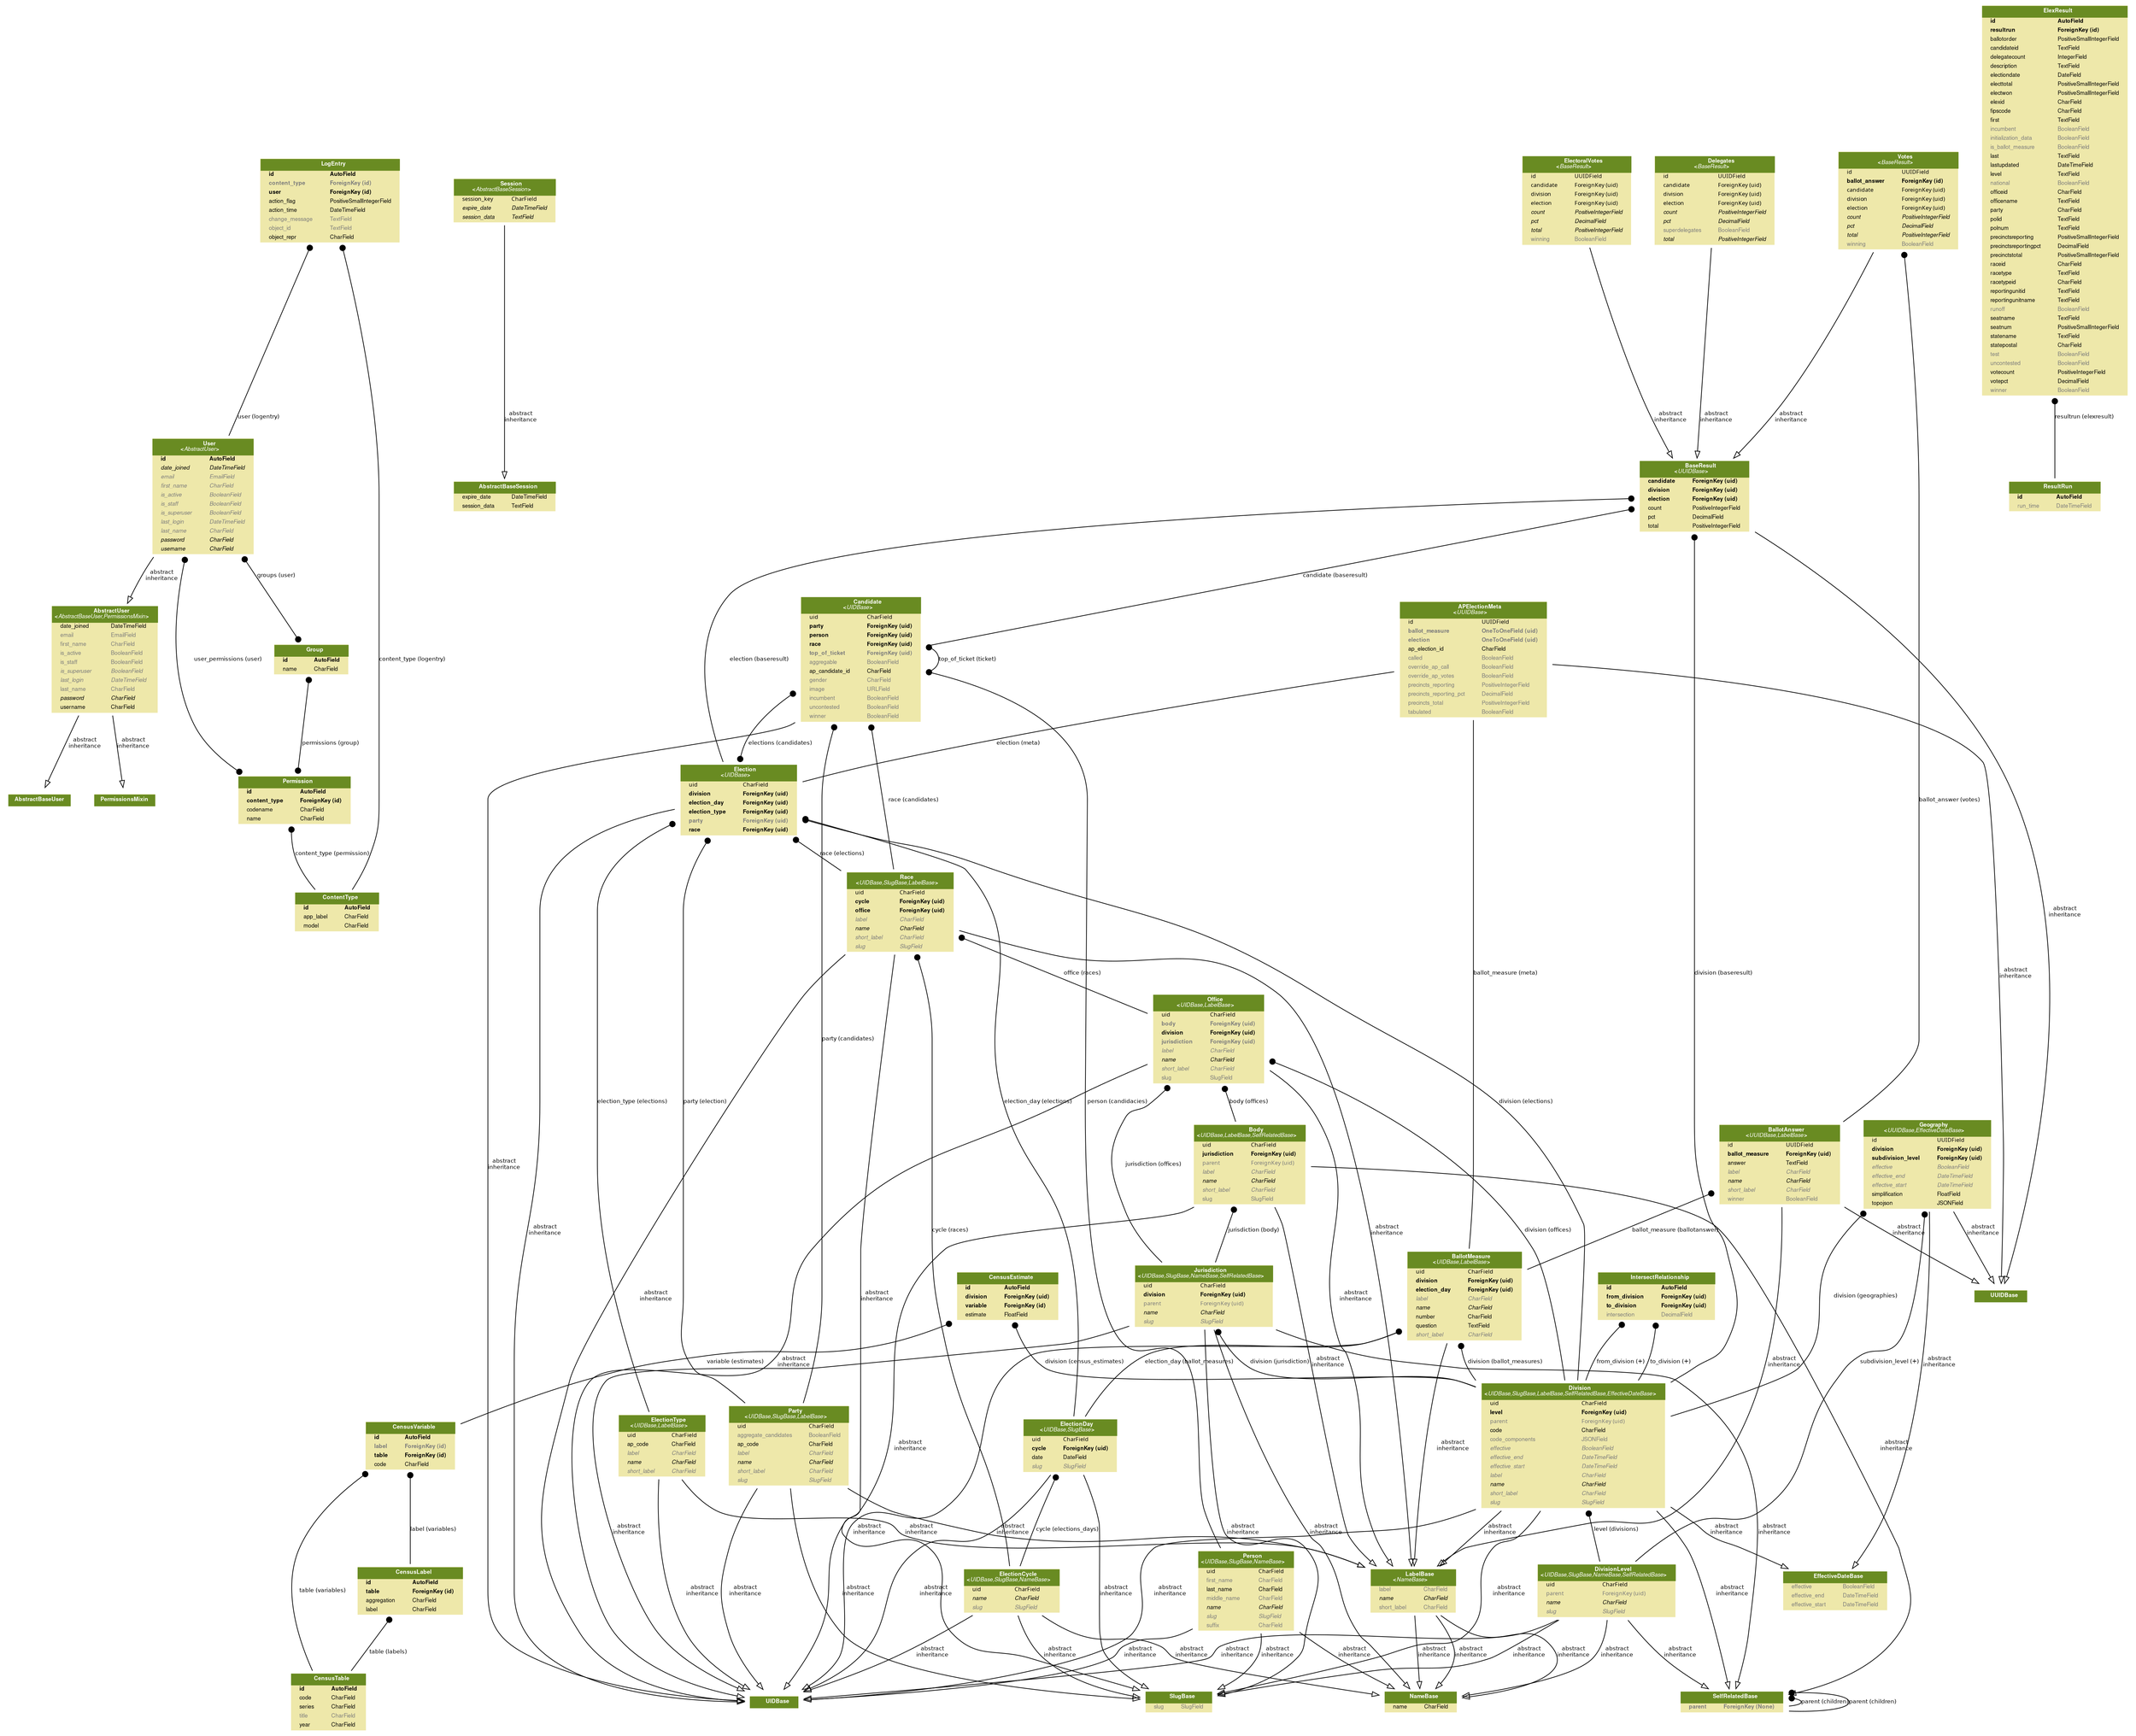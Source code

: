 digraph model_graph {
  // Dotfile by Django-Extensions graph_models
  // Created: 2017-10-27 04:10
  // Cli Options: -a

  fontname = "Helvetica"
  fontsize = 8
  splines  = true

  node [
    fontname = "Helvetica"
    fontsize = 8
    shape = "plaintext"
  ]

  edge [
    fontname = "Helvetica"
    fontsize = 8
  ]

  // Labels


  django_contrib_admin_models_LogEntry [label=<
    <TABLE BGCOLOR="palegoldenrod" BORDER="0" CELLBORDER="0" CELLSPACING="0">
    <TR><TD COLSPAN="2" CELLPADDING="4" ALIGN="CENTER" BGCOLOR="olivedrab4">
    <FONT FACE="Helvetica Bold" COLOR="white">
    LogEntry
    </FONT></TD></TR>
  
    <TR><TD ALIGN="LEFT" BORDER="0">
    <FONT FACE="Helvetica Bold">id</FONT>
    </TD><TD ALIGN="LEFT">
    <FONT FACE="Helvetica Bold">AutoField</FONT>
    </TD></TR>
  
    <TR><TD ALIGN="LEFT" BORDER="0">
    <FONT COLOR="#7B7B7B" FACE="Helvetica Bold">content_type</FONT>
    </TD><TD ALIGN="LEFT">
    <FONT COLOR="#7B7B7B" FACE="Helvetica Bold">ForeignKey (id)</FONT>
    </TD></TR>
  
    <TR><TD ALIGN="LEFT" BORDER="0">
    <FONT FACE="Helvetica Bold">user</FONT>
    </TD><TD ALIGN="LEFT">
    <FONT FACE="Helvetica Bold">ForeignKey (id)</FONT>
    </TD></TR>
  
    <TR><TD ALIGN="LEFT" BORDER="0">
    <FONT FACE="Helvetica ">action_flag</FONT>
    </TD><TD ALIGN="LEFT">
    <FONT FACE="Helvetica ">PositiveSmallIntegerField</FONT>
    </TD></TR>
  
    <TR><TD ALIGN="LEFT" BORDER="0">
    <FONT FACE="Helvetica ">action_time</FONT>
    </TD><TD ALIGN="LEFT">
    <FONT FACE="Helvetica ">DateTimeField</FONT>
    </TD></TR>
  
    <TR><TD ALIGN="LEFT" BORDER="0">
    <FONT COLOR="#7B7B7B" FACE="Helvetica ">change_message</FONT>
    </TD><TD ALIGN="LEFT">
    <FONT COLOR="#7B7B7B" FACE="Helvetica ">TextField</FONT>
    </TD></TR>
  
    <TR><TD ALIGN="LEFT" BORDER="0">
    <FONT COLOR="#7B7B7B" FACE="Helvetica ">object_id</FONT>
    </TD><TD ALIGN="LEFT">
    <FONT COLOR="#7B7B7B" FACE="Helvetica ">TextField</FONT>
    </TD></TR>
  
    <TR><TD ALIGN="LEFT" BORDER="0">
    <FONT FACE="Helvetica ">object_repr</FONT>
    </TD><TD ALIGN="LEFT">
    <FONT FACE="Helvetica ">CharField</FONT>
    </TD></TR>
  
    </TABLE>
    >]




  django_contrib_auth_models_AbstractUser [label=<
    <TABLE BGCOLOR="palegoldenrod" BORDER="0" CELLBORDER="0" CELLSPACING="0">
    <TR><TD COLSPAN="2" CELLPADDING="4" ALIGN="CENTER" BGCOLOR="olivedrab4">
    <FONT FACE="Helvetica Bold" COLOR="white">
    AbstractUser<BR/>&lt;<FONT FACE="Helvetica Italic">AbstractBaseUser,PermissionsMixin</FONT>&gt;
    </FONT></TD></TR>
  
    <TR><TD ALIGN="LEFT" BORDER="0">
    <FONT FACE="Helvetica ">date_joined</FONT>
    </TD><TD ALIGN="LEFT">
    <FONT FACE="Helvetica ">DateTimeField</FONT>
    </TD></TR>
  
    <TR><TD ALIGN="LEFT" BORDER="0">
    <FONT COLOR="#7B7B7B" FACE="Helvetica ">email</FONT>
    </TD><TD ALIGN="LEFT">
    <FONT COLOR="#7B7B7B" FACE="Helvetica ">EmailField</FONT>
    </TD></TR>
  
    <TR><TD ALIGN="LEFT" BORDER="0">
    <FONT COLOR="#7B7B7B" FACE="Helvetica ">first_name</FONT>
    </TD><TD ALIGN="LEFT">
    <FONT COLOR="#7B7B7B" FACE="Helvetica ">CharField</FONT>
    </TD></TR>
  
    <TR><TD ALIGN="LEFT" BORDER="0">
    <FONT COLOR="#7B7B7B" FACE="Helvetica ">is_active</FONT>
    </TD><TD ALIGN="LEFT">
    <FONT COLOR="#7B7B7B" FACE="Helvetica ">BooleanField</FONT>
    </TD></TR>
  
    <TR><TD ALIGN="LEFT" BORDER="0">
    <FONT COLOR="#7B7B7B" FACE="Helvetica ">is_staff</FONT>
    </TD><TD ALIGN="LEFT">
    <FONT COLOR="#7B7B7B" FACE="Helvetica ">BooleanField</FONT>
    </TD></TR>
  
    <TR><TD ALIGN="LEFT" BORDER="0">
    <FONT COLOR="#7B7B7B" FACE="Helvetica Italic">is_superuser</FONT>
    </TD><TD ALIGN="LEFT">
    <FONT COLOR="#7B7B7B" FACE="Helvetica Italic">BooleanField</FONT>
    </TD></TR>
  
    <TR><TD ALIGN="LEFT" BORDER="0">
    <FONT COLOR="#7B7B7B" FACE="Helvetica Italic">last_login</FONT>
    </TD><TD ALIGN="LEFT">
    <FONT COLOR="#7B7B7B" FACE="Helvetica Italic">DateTimeField</FONT>
    </TD></TR>
  
    <TR><TD ALIGN="LEFT" BORDER="0">
    <FONT COLOR="#7B7B7B" FACE="Helvetica ">last_name</FONT>
    </TD><TD ALIGN="LEFT">
    <FONT COLOR="#7B7B7B" FACE="Helvetica ">CharField</FONT>
    </TD></TR>
  
    <TR><TD ALIGN="LEFT" BORDER="0">
    <FONT FACE="Helvetica Italic">password</FONT>
    </TD><TD ALIGN="LEFT">
    <FONT FACE="Helvetica Italic">CharField</FONT>
    </TD></TR>
  
    <TR><TD ALIGN="LEFT" BORDER="0">
    <FONT FACE="Helvetica ">username</FONT>
    </TD><TD ALIGN="LEFT">
    <FONT FACE="Helvetica ">CharField</FONT>
    </TD></TR>
  
    </TABLE>
    >]

  django_contrib_auth_models_Permission [label=<
    <TABLE BGCOLOR="palegoldenrod" BORDER="0" CELLBORDER="0" CELLSPACING="0">
    <TR><TD COLSPAN="2" CELLPADDING="4" ALIGN="CENTER" BGCOLOR="olivedrab4">
    <FONT FACE="Helvetica Bold" COLOR="white">
    Permission
    </FONT></TD></TR>
  
    <TR><TD ALIGN="LEFT" BORDER="0">
    <FONT FACE="Helvetica Bold">id</FONT>
    </TD><TD ALIGN="LEFT">
    <FONT FACE="Helvetica Bold">AutoField</FONT>
    </TD></TR>
  
    <TR><TD ALIGN="LEFT" BORDER="0">
    <FONT FACE="Helvetica Bold">content_type</FONT>
    </TD><TD ALIGN="LEFT">
    <FONT FACE="Helvetica Bold">ForeignKey (id)</FONT>
    </TD></TR>
  
    <TR><TD ALIGN="LEFT" BORDER="0">
    <FONT FACE="Helvetica ">codename</FONT>
    </TD><TD ALIGN="LEFT">
    <FONT FACE="Helvetica ">CharField</FONT>
    </TD></TR>
  
    <TR><TD ALIGN="LEFT" BORDER="0">
    <FONT FACE="Helvetica ">name</FONT>
    </TD><TD ALIGN="LEFT">
    <FONT FACE="Helvetica ">CharField</FONT>
    </TD></TR>
  
    </TABLE>
    >]

  django_contrib_auth_models_Group [label=<
    <TABLE BGCOLOR="palegoldenrod" BORDER="0" CELLBORDER="0" CELLSPACING="0">
    <TR><TD COLSPAN="2" CELLPADDING="4" ALIGN="CENTER" BGCOLOR="olivedrab4">
    <FONT FACE="Helvetica Bold" COLOR="white">
    Group
    </FONT></TD></TR>
  
    <TR><TD ALIGN="LEFT" BORDER="0">
    <FONT FACE="Helvetica Bold">id</FONT>
    </TD><TD ALIGN="LEFT">
    <FONT FACE="Helvetica Bold">AutoField</FONT>
    </TD></TR>
  
    <TR><TD ALIGN="LEFT" BORDER="0">
    <FONT FACE="Helvetica ">name</FONT>
    </TD><TD ALIGN="LEFT">
    <FONT FACE="Helvetica ">CharField</FONT>
    </TD></TR>
  
    </TABLE>
    >]

  django_contrib_auth_models_User [label=<
    <TABLE BGCOLOR="palegoldenrod" BORDER="0" CELLBORDER="0" CELLSPACING="0">
    <TR><TD COLSPAN="2" CELLPADDING="4" ALIGN="CENTER" BGCOLOR="olivedrab4">
    <FONT FACE="Helvetica Bold" COLOR="white">
    User<BR/>&lt;<FONT FACE="Helvetica Italic">AbstractUser</FONT>&gt;
    </FONT></TD></TR>
  
    <TR><TD ALIGN="LEFT" BORDER="0">
    <FONT FACE="Helvetica Bold">id</FONT>
    </TD><TD ALIGN="LEFT">
    <FONT FACE="Helvetica Bold">AutoField</FONT>
    </TD></TR>
  
    <TR><TD ALIGN="LEFT" BORDER="0">
    <FONT FACE="Helvetica Italic">date_joined</FONT>
    </TD><TD ALIGN="LEFT">
    <FONT FACE="Helvetica Italic">DateTimeField</FONT>
    </TD></TR>
  
    <TR><TD ALIGN="LEFT" BORDER="0">
    <FONT COLOR="#7B7B7B" FACE="Helvetica Italic">email</FONT>
    </TD><TD ALIGN="LEFT">
    <FONT COLOR="#7B7B7B" FACE="Helvetica Italic">EmailField</FONT>
    </TD></TR>
  
    <TR><TD ALIGN="LEFT" BORDER="0">
    <FONT COLOR="#7B7B7B" FACE="Helvetica Italic">first_name</FONT>
    </TD><TD ALIGN="LEFT">
    <FONT COLOR="#7B7B7B" FACE="Helvetica Italic">CharField</FONT>
    </TD></TR>
  
    <TR><TD ALIGN="LEFT" BORDER="0">
    <FONT COLOR="#7B7B7B" FACE="Helvetica Italic">is_active</FONT>
    </TD><TD ALIGN="LEFT">
    <FONT COLOR="#7B7B7B" FACE="Helvetica Italic">BooleanField</FONT>
    </TD></TR>
  
    <TR><TD ALIGN="LEFT" BORDER="0">
    <FONT COLOR="#7B7B7B" FACE="Helvetica Italic">is_staff</FONT>
    </TD><TD ALIGN="LEFT">
    <FONT COLOR="#7B7B7B" FACE="Helvetica Italic">BooleanField</FONT>
    </TD></TR>
  
    <TR><TD ALIGN="LEFT" BORDER="0">
    <FONT COLOR="#7B7B7B" FACE="Helvetica Italic">is_superuser</FONT>
    </TD><TD ALIGN="LEFT">
    <FONT COLOR="#7B7B7B" FACE="Helvetica Italic">BooleanField</FONT>
    </TD></TR>
  
    <TR><TD ALIGN="LEFT" BORDER="0">
    <FONT COLOR="#7B7B7B" FACE="Helvetica Italic">last_login</FONT>
    </TD><TD ALIGN="LEFT">
    <FONT COLOR="#7B7B7B" FACE="Helvetica Italic">DateTimeField</FONT>
    </TD></TR>
  
    <TR><TD ALIGN="LEFT" BORDER="0">
    <FONT COLOR="#7B7B7B" FACE="Helvetica Italic">last_name</FONT>
    </TD><TD ALIGN="LEFT">
    <FONT COLOR="#7B7B7B" FACE="Helvetica Italic">CharField</FONT>
    </TD></TR>
  
    <TR><TD ALIGN="LEFT" BORDER="0">
    <FONT FACE="Helvetica Italic">password</FONT>
    </TD><TD ALIGN="LEFT">
    <FONT FACE="Helvetica Italic">CharField</FONT>
    </TD></TR>
  
    <TR><TD ALIGN="LEFT" BORDER="0">
    <FONT FACE="Helvetica Italic">username</FONT>
    </TD><TD ALIGN="LEFT">
    <FONT FACE="Helvetica Italic">CharField</FONT>
    </TD></TR>
  
    </TABLE>
    >]




  django_contrib_contenttypes_models_ContentType [label=<
    <TABLE BGCOLOR="palegoldenrod" BORDER="0" CELLBORDER="0" CELLSPACING="0">
    <TR><TD COLSPAN="2" CELLPADDING="4" ALIGN="CENTER" BGCOLOR="olivedrab4">
    <FONT FACE="Helvetica Bold" COLOR="white">
    ContentType
    </FONT></TD></TR>
  
    <TR><TD ALIGN="LEFT" BORDER="0">
    <FONT FACE="Helvetica Bold">id</FONT>
    </TD><TD ALIGN="LEFT">
    <FONT FACE="Helvetica Bold">AutoField</FONT>
    </TD></TR>
  
    <TR><TD ALIGN="LEFT" BORDER="0">
    <FONT FACE="Helvetica ">app_label</FONT>
    </TD><TD ALIGN="LEFT">
    <FONT FACE="Helvetica ">CharField</FONT>
    </TD></TR>
  
    <TR><TD ALIGN="LEFT" BORDER="0">
    <FONT FACE="Helvetica ">model</FONT>
    </TD><TD ALIGN="LEFT">
    <FONT FACE="Helvetica ">CharField</FONT>
    </TD></TR>
  
    </TABLE>
    >]




  django_contrib_sessions_base_session_AbstractBaseSession [label=<
    <TABLE BGCOLOR="palegoldenrod" BORDER="0" CELLBORDER="0" CELLSPACING="0">
    <TR><TD COLSPAN="2" CELLPADDING="4" ALIGN="CENTER" BGCOLOR="olivedrab4">
    <FONT FACE="Helvetica Bold" COLOR="white">
    AbstractBaseSession
    </FONT></TD></TR>
  
    <TR><TD ALIGN="LEFT" BORDER="0">
    <FONT FACE="Helvetica ">expire_date</FONT>
    </TD><TD ALIGN="LEFT">
    <FONT FACE="Helvetica ">DateTimeField</FONT>
    </TD></TR>
  
    <TR><TD ALIGN="LEFT" BORDER="0">
    <FONT FACE="Helvetica ">session_data</FONT>
    </TD><TD ALIGN="LEFT">
    <FONT FACE="Helvetica ">TextField</FONT>
    </TD></TR>
  
    </TABLE>
    >]

  django_contrib_sessions_models_Session [label=<
    <TABLE BGCOLOR="palegoldenrod" BORDER="0" CELLBORDER="0" CELLSPACING="0">
    <TR><TD COLSPAN="2" CELLPADDING="4" ALIGN="CENTER" BGCOLOR="olivedrab4">
    <FONT FACE="Helvetica Bold" COLOR="white">
    Session<BR/>&lt;<FONT FACE="Helvetica Italic">AbstractBaseSession</FONT>&gt;
    </FONT></TD></TR>
  
    <TR><TD ALIGN="LEFT" BORDER="0">
    <FONT FACE="Helvetica ItalicBold">session_key</FONT>
    </TD><TD ALIGN="LEFT">
    <FONT FACE="Helvetica ItalicBold">CharField</FONT>
    </TD></TR>
  
    <TR><TD ALIGN="LEFT" BORDER="0">
    <FONT FACE="Helvetica Italic">expire_date</FONT>
    </TD><TD ALIGN="LEFT">
    <FONT FACE="Helvetica Italic">DateTimeField</FONT>
    </TD></TR>
  
    <TR><TD ALIGN="LEFT" BORDER="0">
    <FONT FACE="Helvetica Italic">session_data</FONT>
    </TD><TD ALIGN="LEFT">
    <FONT FACE="Helvetica Italic">TextField</FONT>
    </TD></TR>
  
    </TABLE>
    >]




  demographic_models_census_CensusTable [label=<
    <TABLE BGCOLOR="palegoldenrod" BORDER="0" CELLBORDER="0" CELLSPACING="0">
    <TR><TD COLSPAN="2" CELLPADDING="4" ALIGN="CENTER" BGCOLOR="olivedrab4">
    <FONT FACE="Helvetica Bold" COLOR="white">
    CensusTable
    </FONT></TD></TR>
  
    <TR><TD ALIGN="LEFT" BORDER="0">
    <FONT FACE="Helvetica Bold">id</FONT>
    </TD><TD ALIGN="LEFT">
    <FONT FACE="Helvetica Bold">AutoField</FONT>
    </TD></TR>
  
    <TR><TD ALIGN="LEFT" BORDER="0">
    <FONT FACE="Helvetica ">code</FONT>
    </TD><TD ALIGN="LEFT">
    <FONT FACE="Helvetica ">CharField</FONT>
    </TD></TR>
  
    <TR><TD ALIGN="LEFT" BORDER="0">
    <FONT FACE="Helvetica ">series</FONT>
    </TD><TD ALIGN="LEFT">
    <FONT FACE="Helvetica ">CharField</FONT>
    </TD></TR>
  
    <TR><TD ALIGN="LEFT" BORDER="0">
    <FONT COLOR="#7B7B7B" FACE="Helvetica ">title</FONT>
    </TD><TD ALIGN="LEFT">
    <FONT COLOR="#7B7B7B" FACE="Helvetica ">CharField</FONT>
    </TD></TR>
  
    <TR><TD ALIGN="LEFT" BORDER="0">
    <FONT FACE="Helvetica ">year</FONT>
    </TD><TD ALIGN="LEFT">
    <FONT FACE="Helvetica ">CharField</FONT>
    </TD></TR>
  
    </TABLE>
    >]

  demographic_models_census_CensusLabel [label=<
    <TABLE BGCOLOR="palegoldenrod" BORDER="0" CELLBORDER="0" CELLSPACING="0">
    <TR><TD COLSPAN="2" CELLPADDING="4" ALIGN="CENTER" BGCOLOR="olivedrab4">
    <FONT FACE="Helvetica Bold" COLOR="white">
    CensusLabel
    </FONT></TD></TR>
  
    <TR><TD ALIGN="LEFT" BORDER="0">
    <FONT FACE="Helvetica Bold">id</FONT>
    </TD><TD ALIGN="LEFT">
    <FONT FACE="Helvetica Bold">AutoField</FONT>
    </TD></TR>
  
    <TR><TD ALIGN="LEFT" BORDER="0">
    <FONT FACE="Helvetica Bold">table</FONT>
    </TD><TD ALIGN="LEFT">
    <FONT FACE="Helvetica Bold">ForeignKey (id)</FONT>
    </TD></TR>
  
    <TR><TD ALIGN="LEFT" BORDER="0">
    <FONT FACE="Helvetica ">aggregation</FONT>
    </TD><TD ALIGN="LEFT">
    <FONT FACE="Helvetica ">CharField</FONT>
    </TD></TR>
  
    <TR><TD ALIGN="LEFT" BORDER="0">
    <FONT FACE="Helvetica ">label</FONT>
    </TD><TD ALIGN="LEFT">
    <FONT FACE="Helvetica ">CharField</FONT>
    </TD></TR>
  
    </TABLE>
    >]

  demographic_models_census_CensusVariable [label=<
    <TABLE BGCOLOR="palegoldenrod" BORDER="0" CELLBORDER="0" CELLSPACING="0">
    <TR><TD COLSPAN="2" CELLPADDING="4" ALIGN="CENTER" BGCOLOR="olivedrab4">
    <FONT FACE="Helvetica Bold" COLOR="white">
    CensusVariable
    </FONT></TD></TR>
  
    <TR><TD ALIGN="LEFT" BORDER="0">
    <FONT FACE="Helvetica Bold">id</FONT>
    </TD><TD ALIGN="LEFT">
    <FONT FACE="Helvetica Bold">AutoField</FONT>
    </TD></TR>
  
    <TR><TD ALIGN="LEFT" BORDER="0">
    <FONT COLOR="#7B7B7B" FACE="Helvetica Bold">label</FONT>
    </TD><TD ALIGN="LEFT">
    <FONT COLOR="#7B7B7B" FACE="Helvetica Bold">ForeignKey (id)</FONT>
    </TD></TR>
  
    <TR><TD ALIGN="LEFT" BORDER="0">
    <FONT FACE="Helvetica Bold">table</FONT>
    </TD><TD ALIGN="LEFT">
    <FONT FACE="Helvetica Bold">ForeignKey (id)</FONT>
    </TD></TR>
  
    <TR><TD ALIGN="LEFT" BORDER="0">
    <FONT FACE="Helvetica ">code</FONT>
    </TD><TD ALIGN="LEFT">
    <FONT FACE="Helvetica ">CharField</FONT>
    </TD></TR>
  
    </TABLE>
    >]

  demographic_models_census_CensusEstimate [label=<
    <TABLE BGCOLOR="palegoldenrod" BORDER="0" CELLBORDER="0" CELLSPACING="0">
    <TR><TD COLSPAN="2" CELLPADDING="4" ALIGN="CENTER" BGCOLOR="olivedrab4">
    <FONT FACE="Helvetica Bold" COLOR="white">
    CensusEstimate
    </FONT></TD></TR>
  
    <TR><TD ALIGN="LEFT" BORDER="0">
    <FONT FACE="Helvetica Bold">id</FONT>
    </TD><TD ALIGN="LEFT">
    <FONT FACE="Helvetica Bold">AutoField</FONT>
    </TD></TR>
  
    <TR><TD ALIGN="LEFT" BORDER="0">
    <FONT FACE="Helvetica Bold">division</FONT>
    </TD><TD ALIGN="LEFT">
    <FONT FACE="Helvetica Bold">ForeignKey (uid)</FONT>
    </TD></TR>
  
    <TR><TD ALIGN="LEFT" BORDER="0">
    <FONT FACE="Helvetica Bold">variable</FONT>
    </TD><TD ALIGN="LEFT">
    <FONT FACE="Helvetica Bold">ForeignKey (id)</FONT>
    </TD></TR>
  
    <TR><TD ALIGN="LEFT" BORDER="0">
    <FONT FACE="Helvetica ">estimate</FONT>
    </TD><TD ALIGN="LEFT">
    <FONT FACE="Helvetica ">FloatField</FONT>
    </TD></TR>
  
    </TABLE>
    >]




  core_models_LabelBase [label=<
    <TABLE BGCOLOR="palegoldenrod" BORDER="0" CELLBORDER="0" CELLSPACING="0">
    <TR><TD COLSPAN="2" CELLPADDING="4" ALIGN="CENTER" BGCOLOR="olivedrab4">
    <FONT FACE="Helvetica Bold" COLOR="white">
    LabelBase<BR/>&lt;<FONT FACE="Helvetica Italic">NameBase</FONT>&gt;
    </FONT></TD></TR>
  
    <TR><TD ALIGN="LEFT" BORDER="0">
    <FONT COLOR="#7B7B7B" FACE="Helvetica ">label</FONT>
    </TD><TD ALIGN="LEFT">
    <FONT COLOR="#7B7B7B" FACE="Helvetica ">CharField</FONT>
    </TD></TR>
  
    <TR><TD ALIGN="LEFT" BORDER="0">
    <FONT FACE="Helvetica Italic">name</FONT>
    </TD><TD ALIGN="LEFT">
    <FONT FACE="Helvetica Italic">CharField</FONT>
    </TD></TR>
  
    <TR><TD ALIGN="LEFT" BORDER="0">
    <FONT COLOR="#7B7B7B" FACE="Helvetica ">short_label</FONT>
    </TD><TD ALIGN="LEFT">
    <FONT COLOR="#7B7B7B" FACE="Helvetica ">CharField</FONT>
    </TD></TR>
  
    </TABLE>
    >]

  core_models_SlugBase [label=<
    <TABLE BGCOLOR="palegoldenrod" BORDER="0" CELLBORDER="0" CELLSPACING="0">
    <TR><TD COLSPAN="2" CELLPADDING="4" ALIGN="CENTER" BGCOLOR="olivedrab4">
    <FONT FACE="Helvetica Bold" COLOR="white">
    SlugBase
    </FONT></TD></TR>
  
    <TR><TD ALIGN="LEFT" BORDER="0">
    <FONT COLOR="#7B7B7B" FACE="Helvetica ">slug</FONT>
    </TD><TD ALIGN="LEFT">
    <FONT COLOR="#7B7B7B" FACE="Helvetica ">SlugField</FONT>
    </TD></TR>
  
    </TABLE>
    >]

  core_models_NameBase [label=<
    <TABLE BGCOLOR="palegoldenrod" BORDER="0" CELLBORDER="0" CELLSPACING="0">
    <TR><TD COLSPAN="2" CELLPADDING="4" ALIGN="CENTER" BGCOLOR="olivedrab4">
    <FONT FACE="Helvetica Bold" COLOR="white">
    NameBase
    </FONT></TD></TR>
  
    <TR><TD ALIGN="LEFT" BORDER="0">
    <FONT FACE="Helvetica ">name</FONT>
    </TD><TD ALIGN="LEFT">
    <FONT FACE="Helvetica ">CharField</FONT>
    </TD></TR>
  
    </TABLE>
    >]

  core_models_UIDBase [label=<
    <TABLE BGCOLOR="palegoldenrod" BORDER="0" CELLBORDER="0" CELLSPACING="0">
    <TR><TD COLSPAN="2" CELLPADDING="4" ALIGN="CENTER" BGCOLOR="olivedrab4">
    <FONT FACE="Helvetica Bold" COLOR="white">
    UIDBase
    </FONT></TD></TR>
  
    </TABLE>
    >]

  core_models_UUIDBase [label=<
    <TABLE BGCOLOR="palegoldenrod" BORDER="0" CELLBORDER="0" CELLSPACING="0">
    <TR><TD COLSPAN="2" CELLPADDING="4" ALIGN="CENTER" BGCOLOR="olivedrab4">
    <FONT FACE="Helvetica Bold" COLOR="white">
    UUIDBase
    </FONT></TD></TR>
  
    </TABLE>
    >]

  election_models_election_meta_ElectionCycle [label=<
    <TABLE BGCOLOR="palegoldenrod" BORDER="0" CELLBORDER="0" CELLSPACING="0">
    <TR><TD COLSPAN="2" CELLPADDING="4" ALIGN="CENTER" BGCOLOR="olivedrab4">
    <FONT FACE="Helvetica Bold" COLOR="white">
    ElectionCycle<BR/>&lt;<FONT FACE="Helvetica Italic">UIDBase,SlugBase,NameBase</FONT>&gt;
    </FONT></TD></TR>
  
    <TR><TD ALIGN="LEFT" BORDER="0">
    <FONT FACE="Helvetica ItalicBold">uid</FONT>
    </TD><TD ALIGN="LEFT">
    <FONT FACE="Helvetica ItalicBold">CharField</FONT>
    </TD></TR>
  
    <TR><TD ALIGN="LEFT" BORDER="0">
    <FONT FACE="Helvetica Italic">name</FONT>
    </TD><TD ALIGN="LEFT">
    <FONT FACE="Helvetica Italic">CharField</FONT>
    </TD></TR>
  
    <TR><TD ALIGN="LEFT" BORDER="0">
    <FONT COLOR="#7B7B7B" FACE="Helvetica Italic">slug</FONT>
    </TD><TD ALIGN="LEFT">
    <FONT COLOR="#7B7B7B" FACE="Helvetica Italic">SlugField</FONT>
    </TD></TR>
  
    </TABLE>
    >]

  election_models_election_meta_ElectionType [label=<
    <TABLE BGCOLOR="palegoldenrod" BORDER="0" CELLBORDER="0" CELLSPACING="0">
    <TR><TD COLSPAN="2" CELLPADDING="4" ALIGN="CENTER" BGCOLOR="olivedrab4">
    <FONT FACE="Helvetica Bold" COLOR="white">
    ElectionType<BR/>&lt;<FONT FACE="Helvetica Italic">UIDBase,LabelBase</FONT>&gt;
    </FONT></TD></TR>
  
    <TR><TD ALIGN="LEFT" BORDER="0">
    <FONT FACE="Helvetica ItalicBold">uid</FONT>
    </TD><TD ALIGN="LEFT">
    <FONT FACE="Helvetica ItalicBold">CharField</FONT>
    </TD></TR>
  
    <TR><TD ALIGN="LEFT" BORDER="0">
    <FONT FACE="Helvetica ">ap_code</FONT>
    </TD><TD ALIGN="LEFT">
    <FONT FACE="Helvetica ">CharField</FONT>
    </TD></TR>
  
    <TR><TD ALIGN="LEFT" BORDER="0">
    <FONT COLOR="#7B7B7B" FACE="Helvetica Italic">label</FONT>
    </TD><TD ALIGN="LEFT">
    <FONT COLOR="#7B7B7B" FACE="Helvetica Italic">CharField</FONT>
    </TD></TR>
  
    <TR><TD ALIGN="LEFT" BORDER="0">
    <FONT FACE="Helvetica Italic">name</FONT>
    </TD><TD ALIGN="LEFT">
    <FONT FACE="Helvetica Italic">CharField</FONT>
    </TD></TR>
  
    <TR><TD ALIGN="LEFT" BORDER="0">
    <FONT COLOR="#7B7B7B" FACE="Helvetica Italic">short_label</FONT>
    </TD><TD ALIGN="LEFT">
    <FONT COLOR="#7B7B7B" FACE="Helvetica Italic">CharField</FONT>
    </TD></TR>
  
    </TABLE>
    >]

  election_models_election_meta_Party [label=<
    <TABLE BGCOLOR="palegoldenrod" BORDER="0" CELLBORDER="0" CELLSPACING="0">
    <TR><TD COLSPAN="2" CELLPADDING="4" ALIGN="CENTER" BGCOLOR="olivedrab4">
    <FONT FACE="Helvetica Bold" COLOR="white">
    Party<BR/>&lt;<FONT FACE="Helvetica Italic">UIDBase,SlugBase,LabelBase</FONT>&gt;
    </FONT></TD></TR>
  
    <TR><TD ALIGN="LEFT" BORDER="0">
    <FONT FACE="Helvetica ItalicBold">uid</FONT>
    </TD><TD ALIGN="LEFT">
    <FONT FACE="Helvetica ItalicBold">CharField</FONT>
    </TD></TR>
  
    <TR><TD ALIGN="LEFT" BORDER="0">
    <FONT COLOR="#7B7B7B" FACE="Helvetica ">aggregate_candidates</FONT>
    </TD><TD ALIGN="LEFT">
    <FONT COLOR="#7B7B7B" FACE="Helvetica ">BooleanField</FONT>
    </TD></TR>
  
    <TR><TD ALIGN="LEFT" BORDER="0">
    <FONT FACE="Helvetica ">ap_code</FONT>
    </TD><TD ALIGN="LEFT">
    <FONT FACE="Helvetica ">CharField</FONT>
    </TD></TR>
  
    <TR><TD ALIGN="LEFT" BORDER="0">
    <FONT COLOR="#7B7B7B" FACE="Helvetica Italic">label</FONT>
    </TD><TD ALIGN="LEFT">
    <FONT COLOR="#7B7B7B" FACE="Helvetica Italic">CharField</FONT>
    </TD></TR>
  
    <TR><TD ALIGN="LEFT" BORDER="0">
    <FONT FACE="Helvetica Italic">name</FONT>
    </TD><TD ALIGN="LEFT">
    <FONT FACE="Helvetica Italic">CharField</FONT>
    </TD></TR>
  
    <TR><TD ALIGN="LEFT" BORDER="0">
    <FONT COLOR="#7B7B7B" FACE="Helvetica Italic">short_label</FONT>
    </TD><TD ALIGN="LEFT">
    <FONT COLOR="#7B7B7B" FACE="Helvetica Italic">CharField</FONT>
    </TD></TR>
  
    <TR><TD ALIGN="LEFT" BORDER="0">
    <FONT COLOR="#7B7B7B" FACE="Helvetica Italic">slug</FONT>
    </TD><TD ALIGN="LEFT">
    <FONT COLOR="#7B7B7B" FACE="Helvetica Italic">SlugField</FONT>
    </TD></TR>
  
    </TABLE>
    >]

  election_models_election_meta_ElectionDay [label=<
    <TABLE BGCOLOR="palegoldenrod" BORDER="0" CELLBORDER="0" CELLSPACING="0">
    <TR><TD COLSPAN="2" CELLPADDING="4" ALIGN="CENTER" BGCOLOR="olivedrab4">
    <FONT FACE="Helvetica Bold" COLOR="white">
    ElectionDay<BR/>&lt;<FONT FACE="Helvetica Italic">UIDBase,SlugBase</FONT>&gt;
    </FONT></TD></TR>
  
    <TR><TD ALIGN="LEFT" BORDER="0">
    <FONT FACE="Helvetica ItalicBold">uid</FONT>
    </TD><TD ALIGN="LEFT">
    <FONT FACE="Helvetica ItalicBold">CharField</FONT>
    </TD></TR>
  
    <TR><TD ALIGN="LEFT" BORDER="0">
    <FONT FACE="Helvetica Bold">cycle</FONT>
    </TD><TD ALIGN="LEFT">
    <FONT FACE="Helvetica Bold">ForeignKey (uid)</FONT>
    </TD></TR>
  
    <TR><TD ALIGN="LEFT" BORDER="0">
    <FONT FACE="Helvetica ">date</FONT>
    </TD><TD ALIGN="LEFT">
    <FONT FACE="Helvetica ">DateField</FONT>
    </TD></TR>
  
    <TR><TD ALIGN="LEFT" BORDER="0">
    <FONT COLOR="#7B7B7B" FACE="Helvetica Italic">slug</FONT>
    </TD><TD ALIGN="LEFT">
    <FONT COLOR="#7B7B7B" FACE="Helvetica Italic">SlugField</FONT>
    </TD></TR>
  
    </TABLE>
    >]

  election_models_election_meta_BallotMeasure [label=<
    <TABLE BGCOLOR="palegoldenrod" BORDER="0" CELLBORDER="0" CELLSPACING="0">
    <TR><TD COLSPAN="2" CELLPADDING="4" ALIGN="CENTER" BGCOLOR="olivedrab4">
    <FONT FACE="Helvetica Bold" COLOR="white">
    BallotMeasure<BR/>&lt;<FONT FACE="Helvetica Italic">UIDBase,LabelBase</FONT>&gt;
    </FONT></TD></TR>
  
    <TR><TD ALIGN="LEFT" BORDER="0">
    <FONT FACE="Helvetica ItalicBold">uid</FONT>
    </TD><TD ALIGN="LEFT">
    <FONT FACE="Helvetica ItalicBold">CharField</FONT>
    </TD></TR>
  
    <TR><TD ALIGN="LEFT" BORDER="0">
    <FONT FACE="Helvetica Bold">division</FONT>
    </TD><TD ALIGN="LEFT">
    <FONT FACE="Helvetica Bold">ForeignKey (uid)</FONT>
    </TD></TR>
  
    <TR><TD ALIGN="LEFT" BORDER="0">
    <FONT FACE="Helvetica Bold">election_day</FONT>
    </TD><TD ALIGN="LEFT">
    <FONT FACE="Helvetica Bold">ForeignKey (uid)</FONT>
    </TD></TR>
  
    <TR><TD ALIGN="LEFT" BORDER="0">
    <FONT COLOR="#7B7B7B" FACE="Helvetica Italic">label</FONT>
    </TD><TD ALIGN="LEFT">
    <FONT COLOR="#7B7B7B" FACE="Helvetica Italic">CharField</FONT>
    </TD></TR>
  
    <TR><TD ALIGN="LEFT" BORDER="0">
    <FONT FACE="Helvetica Italic">name</FONT>
    </TD><TD ALIGN="LEFT">
    <FONT FACE="Helvetica Italic">CharField</FONT>
    </TD></TR>
  
    <TR><TD ALIGN="LEFT" BORDER="0">
    <FONT FACE="Helvetica ">number</FONT>
    </TD><TD ALIGN="LEFT">
    <FONT FACE="Helvetica ">CharField</FONT>
    </TD></TR>
  
    <TR><TD ALIGN="LEFT" BORDER="0">
    <FONT FACE="Helvetica ">question</FONT>
    </TD><TD ALIGN="LEFT">
    <FONT FACE="Helvetica ">TextField</FONT>
    </TD></TR>
  
    <TR><TD ALIGN="LEFT" BORDER="0">
    <FONT COLOR="#7B7B7B" FACE="Helvetica Italic">short_label</FONT>
    </TD><TD ALIGN="LEFT">
    <FONT COLOR="#7B7B7B" FACE="Helvetica Italic">CharField</FONT>
    </TD></TR>
  
    </TABLE>
    >]

  election_models_election_meta_Race [label=<
    <TABLE BGCOLOR="palegoldenrod" BORDER="0" CELLBORDER="0" CELLSPACING="0">
    <TR><TD COLSPAN="2" CELLPADDING="4" ALIGN="CENTER" BGCOLOR="olivedrab4">
    <FONT FACE="Helvetica Bold" COLOR="white">
    Race<BR/>&lt;<FONT FACE="Helvetica Italic">UIDBase,SlugBase,LabelBase</FONT>&gt;
    </FONT></TD></TR>
  
    <TR><TD ALIGN="LEFT" BORDER="0">
    <FONT FACE="Helvetica ItalicBold">uid</FONT>
    </TD><TD ALIGN="LEFT">
    <FONT FACE="Helvetica ItalicBold">CharField</FONT>
    </TD></TR>
  
    <TR><TD ALIGN="LEFT" BORDER="0">
    <FONT FACE="Helvetica Bold">cycle</FONT>
    </TD><TD ALIGN="LEFT">
    <FONT FACE="Helvetica Bold">ForeignKey (uid)</FONT>
    </TD></TR>
  
    <TR><TD ALIGN="LEFT" BORDER="0">
    <FONT FACE="Helvetica Bold">office</FONT>
    </TD><TD ALIGN="LEFT">
    <FONT FACE="Helvetica Bold">ForeignKey (uid)</FONT>
    </TD></TR>
  
    <TR><TD ALIGN="LEFT" BORDER="0">
    <FONT COLOR="#7B7B7B" FACE="Helvetica Italic">label</FONT>
    </TD><TD ALIGN="LEFT">
    <FONT COLOR="#7B7B7B" FACE="Helvetica Italic">CharField</FONT>
    </TD></TR>
  
    <TR><TD ALIGN="LEFT" BORDER="0">
    <FONT FACE="Helvetica Italic">name</FONT>
    </TD><TD ALIGN="LEFT">
    <FONT FACE="Helvetica Italic">CharField</FONT>
    </TD></TR>
  
    <TR><TD ALIGN="LEFT" BORDER="0">
    <FONT COLOR="#7B7B7B" FACE="Helvetica Italic">short_label</FONT>
    </TD><TD ALIGN="LEFT">
    <FONT COLOR="#7B7B7B" FACE="Helvetica Italic">CharField</FONT>
    </TD></TR>
  
    <TR><TD ALIGN="LEFT" BORDER="0">
    <FONT COLOR="#7B7B7B" FACE="Helvetica Italic">slug</FONT>
    </TD><TD ALIGN="LEFT">
    <FONT COLOR="#7B7B7B" FACE="Helvetica Italic">SlugField</FONT>
    </TD></TR>
  
    </TABLE>
    >]

  election_models_election_meta_Election [label=<
    <TABLE BGCOLOR="palegoldenrod" BORDER="0" CELLBORDER="0" CELLSPACING="0">
    <TR><TD COLSPAN="2" CELLPADDING="4" ALIGN="CENTER" BGCOLOR="olivedrab4">
    <FONT FACE="Helvetica Bold" COLOR="white">
    Election<BR/>&lt;<FONT FACE="Helvetica Italic">UIDBase</FONT>&gt;
    </FONT></TD></TR>
  
    <TR><TD ALIGN="LEFT" BORDER="0">
    <FONT FACE="Helvetica ItalicBold">uid</FONT>
    </TD><TD ALIGN="LEFT">
    <FONT FACE="Helvetica ItalicBold">CharField</FONT>
    </TD></TR>
  
    <TR><TD ALIGN="LEFT" BORDER="0">
    <FONT FACE="Helvetica Bold">division</FONT>
    </TD><TD ALIGN="LEFT">
    <FONT FACE="Helvetica Bold">ForeignKey (uid)</FONT>
    </TD></TR>
  
    <TR><TD ALIGN="LEFT" BORDER="0">
    <FONT FACE="Helvetica Bold">election_day</FONT>
    </TD><TD ALIGN="LEFT">
    <FONT FACE="Helvetica Bold">ForeignKey (uid)</FONT>
    </TD></TR>
  
    <TR><TD ALIGN="LEFT" BORDER="0">
    <FONT FACE="Helvetica Bold">election_type</FONT>
    </TD><TD ALIGN="LEFT">
    <FONT FACE="Helvetica Bold">ForeignKey (uid)</FONT>
    </TD></TR>
  
    <TR><TD ALIGN="LEFT" BORDER="0">
    <FONT COLOR="#7B7B7B" FACE="Helvetica Bold">party</FONT>
    </TD><TD ALIGN="LEFT">
    <FONT COLOR="#7B7B7B" FACE="Helvetica Bold">ForeignKey (uid)</FONT>
    </TD></TR>
  
    <TR><TD ALIGN="LEFT" BORDER="0">
    <FONT FACE="Helvetica Bold">race</FONT>
    </TD><TD ALIGN="LEFT">
    <FONT FACE="Helvetica Bold">ForeignKey (uid)</FONT>
    </TD></TR>
  
    </TABLE>
    >]

  election_models_candidate_Candidate [label=<
    <TABLE BGCOLOR="palegoldenrod" BORDER="0" CELLBORDER="0" CELLSPACING="0">
    <TR><TD COLSPAN="2" CELLPADDING="4" ALIGN="CENTER" BGCOLOR="olivedrab4">
    <FONT FACE="Helvetica Bold" COLOR="white">
    Candidate<BR/>&lt;<FONT FACE="Helvetica Italic">UIDBase</FONT>&gt;
    </FONT></TD></TR>
  
    <TR><TD ALIGN="LEFT" BORDER="0">
    <FONT FACE="Helvetica ItalicBold">uid</FONT>
    </TD><TD ALIGN="LEFT">
    <FONT FACE="Helvetica ItalicBold">CharField</FONT>
    </TD></TR>
  
    <TR><TD ALIGN="LEFT" BORDER="0">
    <FONT FACE="Helvetica Bold">party</FONT>
    </TD><TD ALIGN="LEFT">
    <FONT FACE="Helvetica Bold">ForeignKey (uid)</FONT>
    </TD></TR>
  
    <TR><TD ALIGN="LEFT" BORDER="0">
    <FONT FACE="Helvetica Bold">person</FONT>
    </TD><TD ALIGN="LEFT">
    <FONT FACE="Helvetica Bold">ForeignKey (uid)</FONT>
    </TD></TR>
  
    <TR><TD ALIGN="LEFT" BORDER="0">
    <FONT FACE="Helvetica Bold">race</FONT>
    </TD><TD ALIGN="LEFT">
    <FONT FACE="Helvetica Bold">ForeignKey (uid)</FONT>
    </TD></TR>
  
    <TR><TD ALIGN="LEFT" BORDER="0">
    <FONT COLOR="#7B7B7B" FACE="Helvetica Bold">top_of_ticket</FONT>
    </TD><TD ALIGN="LEFT">
    <FONT COLOR="#7B7B7B" FACE="Helvetica Bold">ForeignKey (uid)</FONT>
    </TD></TR>
  
    <TR><TD ALIGN="LEFT" BORDER="0">
    <FONT COLOR="#7B7B7B" FACE="Helvetica ">aggregable</FONT>
    </TD><TD ALIGN="LEFT">
    <FONT COLOR="#7B7B7B" FACE="Helvetica ">BooleanField</FONT>
    </TD></TR>
  
    <TR><TD ALIGN="LEFT" BORDER="0">
    <FONT FACE="Helvetica ">ap_candidate_id</FONT>
    </TD><TD ALIGN="LEFT">
    <FONT FACE="Helvetica ">CharField</FONT>
    </TD></TR>
  
    <TR><TD ALIGN="LEFT" BORDER="0">
    <FONT COLOR="#7B7B7B" FACE="Helvetica ">gender</FONT>
    </TD><TD ALIGN="LEFT">
    <FONT COLOR="#7B7B7B" FACE="Helvetica ">CharField</FONT>
    </TD></TR>
  
    <TR><TD ALIGN="LEFT" BORDER="0">
    <FONT COLOR="#7B7B7B" FACE="Helvetica ">image</FONT>
    </TD><TD ALIGN="LEFT">
    <FONT COLOR="#7B7B7B" FACE="Helvetica ">URLField</FONT>
    </TD></TR>
  
    <TR><TD ALIGN="LEFT" BORDER="0">
    <FONT COLOR="#7B7B7B" FACE="Helvetica ">incumbent</FONT>
    </TD><TD ALIGN="LEFT">
    <FONT COLOR="#7B7B7B" FACE="Helvetica ">BooleanField</FONT>
    </TD></TR>
  
    <TR><TD ALIGN="LEFT" BORDER="0">
    <FONT COLOR="#7B7B7B" FACE="Helvetica ">uncontested</FONT>
    </TD><TD ALIGN="LEFT">
    <FONT COLOR="#7B7B7B" FACE="Helvetica ">BooleanField</FONT>
    </TD></TR>
  
    <TR><TD ALIGN="LEFT" BORDER="0">
    <FONT COLOR="#7B7B7B" FACE="Helvetica ">winner</FONT>
    </TD><TD ALIGN="LEFT">
    <FONT COLOR="#7B7B7B" FACE="Helvetica ">BooleanField</FONT>
    </TD></TR>
  
    </TABLE>
    >]

  election_models_candidate_BallotAnswer [label=<
    <TABLE BGCOLOR="palegoldenrod" BORDER="0" CELLBORDER="0" CELLSPACING="0">
    <TR><TD COLSPAN="2" CELLPADDING="4" ALIGN="CENTER" BGCOLOR="olivedrab4">
    <FONT FACE="Helvetica Bold" COLOR="white">
    BallotAnswer<BR/>&lt;<FONT FACE="Helvetica Italic">UUIDBase,LabelBase</FONT>&gt;
    </FONT></TD></TR>
  
    <TR><TD ALIGN="LEFT" BORDER="0">
    <FONT FACE="Helvetica ItalicBold">id</FONT>
    </TD><TD ALIGN="LEFT">
    <FONT FACE="Helvetica ItalicBold">UUIDField</FONT>
    </TD></TR>
  
    <TR><TD ALIGN="LEFT" BORDER="0">
    <FONT FACE="Helvetica Bold">ballot_measure</FONT>
    </TD><TD ALIGN="LEFT">
    <FONT FACE="Helvetica Bold">ForeignKey (uid)</FONT>
    </TD></TR>
  
    <TR><TD ALIGN="LEFT" BORDER="0">
    <FONT FACE="Helvetica ">answer</FONT>
    </TD><TD ALIGN="LEFT">
    <FONT FACE="Helvetica ">TextField</FONT>
    </TD></TR>
  
    <TR><TD ALIGN="LEFT" BORDER="0">
    <FONT COLOR="#7B7B7B" FACE="Helvetica Italic">label</FONT>
    </TD><TD ALIGN="LEFT">
    <FONT COLOR="#7B7B7B" FACE="Helvetica Italic">CharField</FONT>
    </TD></TR>
  
    <TR><TD ALIGN="LEFT" BORDER="0">
    <FONT FACE="Helvetica Italic">name</FONT>
    </TD><TD ALIGN="LEFT">
    <FONT FACE="Helvetica Italic">CharField</FONT>
    </TD></TR>
  
    <TR><TD ALIGN="LEFT" BORDER="0">
    <FONT COLOR="#7B7B7B" FACE="Helvetica Italic">short_label</FONT>
    </TD><TD ALIGN="LEFT">
    <FONT COLOR="#7B7B7B" FACE="Helvetica Italic">CharField</FONT>
    </TD></TR>
  
    <TR><TD ALIGN="LEFT" BORDER="0">
    <FONT COLOR="#7B7B7B" FACE="Helvetica ">winner</FONT>
    </TD><TD ALIGN="LEFT">
    <FONT COLOR="#7B7B7B" FACE="Helvetica ">BooleanField</FONT>
    </TD></TR>
  
    </TABLE>
    >]




  core_models_LabelBase [label=<
    <TABLE BGCOLOR="palegoldenrod" BORDER="0" CELLBORDER="0" CELLSPACING="0">
    <TR><TD COLSPAN="2" CELLPADDING="4" ALIGN="CENTER" BGCOLOR="olivedrab4">
    <FONT FACE="Helvetica Bold" COLOR="white">
    LabelBase<BR/>&lt;<FONT FACE="Helvetica Italic">NameBase</FONT>&gt;
    </FONT></TD></TR>
  
    <TR><TD ALIGN="LEFT" BORDER="0">
    <FONT COLOR="#7B7B7B" FACE="Helvetica ">label</FONT>
    </TD><TD ALIGN="LEFT">
    <FONT COLOR="#7B7B7B" FACE="Helvetica ">CharField</FONT>
    </TD></TR>
  
    <TR><TD ALIGN="LEFT" BORDER="0">
    <FONT FACE="Helvetica Italic">name</FONT>
    </TD><TD ALIGN="LEFT">
    <FONT FACE="Helvetica Italic">CharField</FONT>
    </TD></TR>
  
    <TR><TD ALIGN="LEFT" BORDER="0">
    <FONT COLOR="#7B7B7B" FACE="Helvetica ">short_label</FONT>
    </TD><TD ALIGN="LEFT">
    <FONT COLOR="#7B7B7B" FACE="Helvetica ">CharField</FONT>
    </TD></TR>
  
    </TABLE>
    >]

  core_models_SlugBase [label=<
    <TABLE BGCOLOR="palegoldenrod" BORDER="0" CELLBORDER="0" CELLSPACING="0">
    <TR><TD COLSPAN="2" CELLPADDING="4" ALIGN="CENTER" BGCOLOR="olivedrab4">
    <FONT FACE="Helvetica Bold" COLOR="white">
    SlugBase
    </FONT></TD></TR>
  
    <TR><TD ALIGN="LEFT" BORDER="0">
    <FONT COLOR="#7B7B7B" FACE="Helvetica ">slug</FONT>
    </TD><TD ALIGN="LEFT">
    <FONT COLOR="#7B7B7B" FACE="Helvetica ">SlugField</FONT>
    </TD></TR>
  
    </TABLE>
    >]

  core_models_NameBase [label=<
    <TABLE BGCOLOR="palegoldenrod" BORDER="0" CELLBORDER="0" CELLSPACING="0">
    <TR><TD COLSPAN="2" CELLPADDING="4" ALIGN="CENTER" BGCOLOR="olivedrab4">
    <FONT FACE="Helvetica Bold" COLOR="white">
    NameBase
    </FONT></TD></TR>
  
    <TR><TD ALIGN="LEFT" BORDER="0">
    <FONT FACE="Helvetica ">name</FONT>
    </TD><TD ALIGN="LEFT">
    <FONT FACE="Helvetica ">CharField</FONT>
    </TD></TR>
  
    </TABLE>
    >]

  core_models_UIDBase [label=<
    <TABLE BGCOLOR="palegoldenrod" BORDER="0" CELLBORDER="0" CELLSPACING="0">
    <TR><TD COLSPAN="2" CELLPADDING="4" ALIGN="CENTER" BGCOLOR="olivedrab4">
    <FONT FACE="Helvetica Bold" COLOR="white">
    UIDBase
    </FONT></TD></TR>
  
    </TABLE>
    >]

  core_models_SelfRelatedBase [label=<
    <TABLE BGCOLOR="palegoldenrod" BORDER="0" CELLBORDER="0" CELLSPACING="0">
    <TR><TD COLSPAN="2" CELLPADDING="4" ALIGN="CENTER" BGCOLOR="olivedrab4">
    <FONT FACE="Helvetica Bold" COLOR="white">
    SelfRelatedBase
    </FONT></TD></TR>
  
    <TR><TD ALIGN="LEFT" BORDER="0">
    <FONT COLOR="#7B7B7B" FACE="Helvetica Bold">parent</FONT>
    </TD><TD ALIGN="LEFT">
    <FONT COLOR="#7B7B7B" FACE="Helvetica Bold">ForeignKey (None)</FONT>
    </TD></TR>
  
    </TABLE>
    >]

  entity_models_organization_Jurisdiction [label=<
    <TABLE BGCOLOR="palegoldenrod" BORDER="0" CELLBORDER="0" CELLSPACING="0">
    <TR><TD COLSPAN="2" CELLPADDING="4" ALIGN="CENTER" BGCOLOR="olivedrab4">
    <FONT FACE="Helvetica Bold" COLOR="white">
    Jurisdiction<BR/>&lt;<FONT FACE="Helvetica Italic">UIDBase,SlugBase,NameBase,SelfRelatedBase</FONT>&gt;
    </FONT></TD></TR>
  
    <TR><TD ALIGN="LEFT" BORDER="0">
    <FONT FACE="Helvetica ItalicBold">uid</FONT>
    </TD><TD ALIGN="LEFT">
    <FONT FACE="Helvetica ItalicBold">CharField</FONT>
    </TD></TR>
  
    <TR><TD ALIGN="LEFT" BORDER="0">
    <FONT FACE="Helvetica Bold">division</FONT>
    </TD><TD ALIGN="LEFT">
    <FONT FACE="Helvetica Bold">ForeignKey (uid)</FONT>
    </TD></TR>
  
    <TR><TD ALIGN="LEFT" BORDER="0">
    <FONT COLOR="#7B7B7B" FACE="Helvetica ItalicBold">parent</FONT>
    </TD><TD ALIGN="LEFT">
    <FONT COLOR="#7B7B7B" FACE="Helvetica ItalicBold">ForeignKey (uid)</FONT>
    </TD></TR>
  
    <TR><TD ALIGN="LEFT" BORDER="0">
    <FONT FACE="Helvetica Italic">name</FONT>
    </TD><TD ALIGN="LEFT">
    <FONT FACE="Helvetica Italic">CharField</FONT>
    </TD></TR>
  
    <TR><TD ALIGN="LEFT" BORDER="0">
    <FONT COLOR="#7B7B7B" FACE="Helvetica Italic">slug</FONT>
    </TD><TD ALIGN="LEFT">
    <FONT COLOR="#7B7B7B" FACE="Helvetica Italic">SlugField</FONT>
    </TD></TR>
  
    </TABLE>
    >]

  entity_models_organization_Body [label=<
    <TABLE BGCOLOR="palegoldenrod" BORDER="0" CELLBORDER="0" CELLSPACING="0">
    <TR><TD COLSPAN="2" CELLPADDING="4" ALIGN="CENTER" BGCOLOR="olivedrab4">
    <FONT FACE="Helvetica Bold" COLOR="white">
    Body<BR/>&lt;<FONT FACE="Helvetica Italic">UIDBase,LabelBase,SelfRelatedBase</FONT>&gt;
    </FONT></TD></TR>
  
    <TR><TD ALIGN="LEFT" BORDER="0">
    <FONT FACE="Helvetica ItalicBold">uid</FONT>
    </TD><TD ALIGN="LEFT">
    <FONT FACE="Helvetica ItalicBold">CharField</FONT>
    </TD></TR>
  
    <TR><TD ALIGN="LEFT" BORDER="0">
    <FONT FACE="Helvetica Bold">jurisdiction</FONT>
    </TD><TD ALIGN="LEFT">
    <FONT FACE="Helvetica Bold">ForeignKey (uid)</FONT>
    </TD></TR>
  
    <TR><TD ALIGN="LEFT" BORDER="0">
    <FONT COLOR="#7B7B7B" FACE="Helvetica ItalicBold">parent</FONT>
    </TD><TD ALIGN="LEFT">
    <FONT COLOR="#7B7B7B" FACE="Helvetica ItalicBold">ForeignKey (uid)</FONT>
    </TD></TR>
  
    <TR><TD ALIGN="LEFT" BORDER="0">
    <FONT COLOR="#7B7B7B" FACE="Helvetica Italic">label</FONT>
    </TD><TD ALIGN="LEFT">
    <FONT COLOR="#7B7B7B" FACE="Helvetica Italic">CharField</FONT>
    </TD></TR>
  
    <TR><TD ALIGN="LEFT" BORDER="0">
    <FONT FACE="Helvetica Italic">name</FONT>
    </TD><TD ALIGN="LEFT">
    <FONT FACE="Helvetica Italic">CharField</FONT>
    </TD></TR>
  
    <TR><TD ALIGN="LEFT" BORDER="0">
    <FONT COLOR="#7B7B7B" FACE="Helvetica Italic">short_label</FONT>
    </TD><TD ALIGN="LEFT">
    <FONT COLOR="#7B7B7B" FACE="Helvetica Italic">CharField</FONT>
    </TD></TR>
  
    <TR><TD ALIGN="LEFT" BORDER="0">
    <FONT COLOR="#7B7B7B" FACE="Helvetica ">slug</FONT>
    </TD><TD ALIGN="LEFT">
    <FONT COLOR="#7B7B7B" FACE="Helvetica ">SlugField</FONT>
    </TD></TR>
  
    </TABLE>
    >]

  entity_models_organization_Office [label=<
    <TABLE BGCOLOR="palegoldenrod" BORDER="0" CELLBORDER="0" CELLSPACING="0">
    <TR><TD COLSPAN="2" CELLPADDING="4" ALIGN="CENTER" BGCOLOR="olivedrab4">
    <FONT FACE="Helvetica Bold" COLOR="white">
    Office<BR/>&lt;<FONT FACE="Helvetica Italic">UIDBase,LabelBase</FONT>&gt;
    </FONT></TD></TR>
  
    <TR><TD ALIGN="LEFT" BORDER="0">
    <FONT FACE="Helvetica ItalicBold">uid</FONT>
    </TD><TD ALIGN="LEFT">
    <FONT FACE="Helvetica ItalicBold">CharField</FONT>
    </TD></TR>
  
    <TR><TD ALIGN="LEFT" BORDER="0">
    <FONT COLOR="#7B7B7B" FACE="Helvetica Bold">body</FONT>
    </TD><TD ALIGN="LEFT">
    <FONT COLOR="#7B7B7B" FACE="Helvetica Bold">ForeignKey (uid)</FONT>
    </TD></TR>
  
    <TR><TD ALIGN="LEFT" BORDER="0">
    <FONT FACE="Helvetica Bold">division</FONT>
    </TD><TD ALIGN="LEFT">
    <FONT FACE="Helvetica Bold">ForeignKey (uid)</FONT>
    </TD></TR>
  
    <TR><TD ALIGN="LEFT" BORDER="0">
    <FONT COLOR="#7B7B7B" FACE="Helvetica Bold">jurisdiction</FONT>
    </TD><TD ALIGN="LEFT">
    <FONT COLOR="#7B7B7B" FACE="Helvetica Bold">ForeignKey (uid)</FONT>
    </TD></TR>
  
    <TR><TD ALIGN="LEFT" BORDER="0">
    <FONT COLOR="#7B7B7B" FACE="Helvetica Italic">label</FONT>
    </TD><TD ALIGN="LEFT">
    <FONT COLOR="#7B7B7B" FACE="Helvetica Italic">CharField</FONT>
    </TD></TR>
  
    <TR><TD ALIGN="LEFT" BORDER="0">
    <FONT FACE="Helvetica Italic">name</FONT>
    </TD><TD ALIGN="LEFT">
    <FONT FACE="Helvetica Italic">CharField</FONT>
    </TD></TR>
  
    <TR><TD ALIGN="LEFT" BORDER="0">
    <FONT COLOR="#7B7B7B" FACE="Helvetica Italic">short_label</FONT>
    </TD><TD ALIGN="LEFT">
    <FONT COLOR="#7B7B7B" FACE="Helvetica Italic">CharField</FONT>
    </TD></TR>
  
    <TR><TD ALIGN="LEFT" BORDER="0">
    <FONT COLOR="#7B7B7B" FACE="Helvetica ">slug</FONT>
    </TD><TD ALIGN="LEFT">
    <FONT COLOR="#7B7B7B" FACE="Helvetica ">SlugField</FONT>
    </TD></TR>
  
    </TABLE>
    >]

  entity_models_person_Person [label=<
    <TABLE BGCOLOR="palegoldenrod" BORDER="0" CELLBORDER="0" CELLSPACING="0">
    <TR><TD COLSPAN="2" CELLPADDING="4" ALIGN="CENTER" BGCOLOR="olivedrab4">
    <FONT FACE="Helvetica Bold" COLOR="white">
    Person<BR/>&lt;<FONT FACE="Helvetica Italic">UIDBase,SlugBase,NameBase</FONT>&gt;
    </FONT></TD></TR>
  
    <TR><TD ALIGN="LEFT" BORDER="0">
    <FONT FACE="Helvetica ItalicBold">uid</FONT>
    </TD><TD ALIGN="LEFT">
    <FONT FACE="Helvetica ItalicBold">CharField</FONT>
    </TD></TR>
  
    <TR><TD ALIGN="LEFT" BORDER="0">
    <FONT COLOR="#7B7B7B" FACE="Helvetica ">first_name</FONT>
    </TD><TD ALIGN="LEFT">
    <FONT COLOR="#7B7B7B" FACE="Helvetica ">CharField</FONT>
    </TD></TR>
  
    <TR><TD ALIGN="LEFT" BORDER="0">
    <FONT FACE="Helvetica ">last_name</FONT>
    </TD><TD ALIGN="LEFT">
    <FONT FACE="Helvetica ">CharField</FONT>
    </TD></TR>
  
    <TR><TD ALIGN="LEFT" BORDER="0">
    <FONT COLOR="#7B7B7B" FACE="Helvetica ">middle_name</FONT>
    </TD><TD ALIGN="LEFT">
    <FONT COLOR="#7B7B7B" FACE="Helvetica ">CharField</FONT>
    </TD></TR>
  
    <TR><TD ALIGN="LEFT" BORDER="0">
    <FONT FACE="Helvetica Italic">name</FONT>
    </TD><TD ALIGN="LEFT">
    <FONT FACE="Helvetica Italic">CharField</FONT>
    </TD></TR>
  
    <TR><TD ALIGN="LEFT" BORDER="0">
    <FONT COLOR="#7B7B7B" FACE="Helvetica Italic">slug</FONT>
    </TD><TD ALIGN="LEFT">
    <FONT COLOR="#7B7B7B" FACE="Helvetica Italic">SlugField</FONT>
    </TD></TR>
  
    <TR><TD ALIGN="LEFT" BORDER="0">
    <FONT COLOR="#7B7B7B" FACE="Helvetica ">suffix</FONT>
    </TD><TD ALIGN="LEFT">
    <FONT COLOR="#7B7B7B" FACE="Helvetica ">CharField</FONT>
    </TD></TR>
  
    </TABLE>
    >]




  core_models_LabelBase [label=<
    <TABLE BGCOLOR="palegoldenrod" BORDER="0" CELLBORDER="0" CELLSPACING="0">
    <TR><TD COLSPAN="2" CELLPADDING="4" ALIGN="CENTER" BGCOLOR="olivedrab4">
    <FONT FACE="Helvetica Bold" COLOR="white">
    LabelBase<BR/>&lt;<FONT FACE="Helvetica Italic">NameBase</FONT>&gt;
    </FONT></TD></TR>
  
    <TR><TD ALIGN="LEFT" BORDER="0">
    <FONT COLOR="#7B7B7B" FACE="Helvetica ">label</FONT>
    </TD><TD ALIGN="LEFT">
    <FONT COLOR="#7B7B7B" FACE="Helvetica ">CharField</FONT>
    </TD></TR>
  
    <TR><TD ALIGN="LEFT" BORDER="0">
    <FONT FACE="Helvetica Italic">name</FONT>
    </TD><TD ALIGN="LEFT">
    <FONT FACE="Helvetica Italic">CharField</FONT>
    </TD></TR>
  
    <TR><TD ALIGN="LEFT" BORDER="0">
    <FONT COLOR="#7B7B7B" FACE="Helvetica ">short_label</FONT>
    </TD><TD ALIGN="LEFT">
    <FONT COLOR="#7B7B7B" FACE="Helvetica ">CharField</FONT>
    </TD></TR>
  
    </TABLE>
    >]

  core_models_SlugBase [label=<
    <TABLE BGCOLOR="palegoldenrod" BORDER="0" CELLBORDER="0" CELLSPACING="0">
    <TR><TD COLSPAN="2" CELLPADDING="4" ALIGN="CENTER" BGCOLOR="olivedrab4">
    <FONT FACE="Helvetica Bold" COLOR="white">
    SlugBase
    </FONT></TD></TR>
  
    <TR><TD ALIGN="LEFT" BORDER="0">
    <FONT COLOR="#7B7B7B" FACE="Helvetica ">slug</FONT>
    </TD><TD ALIGN="LEFT">
    <FONT COLOR="#7B7B7B" FACE="Helvetica ">SlugField</FONT>
    </TD></TR>
  
    </TABLE>
    >]

  core_models_EffectiveDateBase [label=<
    <TABLE BGCOLOR="palegoldenrod" BORDER="0" CELLBORDER="0" CELLSPACING="0">
    <TR><TD COLSPAN="2" CELLPADDING="4" ALIGN="CENTER" BGCOLOR="olivedrab4">
    <FONT FACE="Helvetica Bold" COLOR="white">
    EffectiveDateBase
    </FONT></TD></TR>
  
    <TR><TD ALIGN="LEFT" BORDER="0">
    <FONT COLOR="#7B7B7B" FACE="Helvetica ">effective</FONT>
    </TD><TD ALIGN="LEFT">
    <FONT COLOR="#7B7B7B" FACE="Helvetica ">BooleanField</FONT>
    </TD></TR>
  
    <TR><TD ALIGN="LEFT" BORDER="0">
    <FONT COLOR="#7B7B7B" FACE="Helvetica ">effective_end</FONT>
    </TD><TD ALIGN="LEFT">
    <FONT COLOR="#7B7B7B" FACE="Helvetica ">DateTimeField</FONT>
    </TD></TR>
  
    <TR><TD ALIGN="LEFT" BORDER="0">
    <FONT COLOR="#7B7B7B" FACE="Helvetica ">effective_start</FONT>
    </TD><TD ALIGN="LEFT">
    <FONT COLOR="#7B7B7B" FACE="Helvetica ">DateTimeField</FONT>
    </TD></TR>
  
    </TABLE>
    >]

  core_models_NameBase [label=<
    <TABLE BGCOLOR="palegoldenrod" BORDER="0" CELLBORDER="0" CELLSPACING="0">
    <TR><TD COLSPAN="2" CELLPADDING="4" ALIGN="CENTER" BGCOLOR="olivedrab4">
    <FONT FACE="Helvetica Bold" COLOR="white">
    NameBase
    </FONT></TD></TR>
  
    <TR><TD ALIGN="LEFT" BORDER="0">
    <FONT FACE="Helvetica ">name</FONT>
    </TD><TD ALIGN="LEFT">
    <FONT FACE="Helvetica ">CharField</FONT>
    </TD></TR>
  
    </TABLE>
    >]

  core_models_UIDBase [label=<
    <TABLE BGCOLOR="palegoldenrod" BORDER="0" CELLBORDER="0" CELLSPACING="0">
    <TR><TD COLSPAN="2" CELLPADDING="4" ALIGN="CENTER" BGCOLOR="olivedrab4">
    <FONT FACE="Helvetica Bold" COLOR="white">
    UIDBase
    </FONT></TD></TR>
  
    </TABLE>
    >]

  core_models_SelfRelatedBase [label=<
    <TABLE BGCOLOR="palegoldenrod" BORDER="0" CELLBORDER="0" CELLSPACING="0">
    <TR><TD COLSPAN="2" CELLPADDING="4" ALIGN="CENTER" BGCOLOR="olivedrab4">
    <FONT FACE="Helvetica Bold" COLOR="white">
    SelfRelatedBase
    </FONT></TD></TR>
  
    <TR><TD ALIGN="LEFT" BORDER="0">
    <FONT COLOR="#7B7B7B" FACE="Helvetica Bold">parent</FONT>
    </TD><TD ALIGN="LEFT">
    <FONT COLOR="#7B7B7B" FACE="Helvetica Bold">ForeignKey (None)</FONT>
    </TD></TR>
  
    </TABLE>
    >]

  core_models_UUIDBase [label=<
    <TABLE BGCOLOR="palegoldenrod" BORDER="0" CELLBORDER="0" CELLSPACING="0">
    <TR><TD COLSPAN="2" CELLPADDING="4" ALIGN="CENTER" BGCOLOR="olivedrab4">
    <FONT FACE="Helvetica Bold" COLOR="white">
    UUIDBase
    </FONT></TD></TR>
  
    </TABLE>
    >]

  geography_models_division_DivisionLevel [label=<
    <TABLE BGCOLOR="palegoldenrod" BORDER="0" CELLBORDER="0" CELLSPACING="0">
    <TR><TD COLSPAN="2" CELLPADDING="4" ALIGN="CENTER" BGCOLOR="olivedrab4">
    <FONT FACE="Helvetica Bold" COLOR="white">
    DivisionLevel<BR/>&lt;<FONT FACE="Helvetica Italic">UIDBase,SlugBase,NameBase,SelfRelatedBase</FONT>&gt;
    </FONT></TD></TR>
  
    <TR><TD ALIGN="LEFT" BORDER="0">
    <FONT FACE="Helvetica ItalicBold">uid</FONT>
    </TD><TD ALIGN="LEFT">
    <FONT FACE="Helvetica ItalicBold">CharField</FONT>
    </TD></TR>
  
    <TR><TD ALIGN="LEFT" BORDER="0">
    <FONT COLOR="#7B7B7B" FACE="Helvetica ItalicBold">parent</FONT>
    </TD><TD ALIGN="LEFT">
    <FONT COLOR="#7B7B7B" FACE="Helvetica ItalicBold">ForeignKey (uid)</FONT>
    </TD></TR>
  
    <TR><TD ALIGN="LEFT" BORDER="0">
    <FONT FACE="Helvetica Italic">name</FONT>
    </TD><TD ALIGN="LEFT">
    <FONT FACE="Helvetica Italic">CharField</FONT>
    </TD></TR>
  
    <TR><TD ALIGN="LEFT" BORDER="0">
    <FONT COLOR="#7B7B7B" FACE="Helvetica Italic">slug</FONT>
    </TD><TD ALIGN="LEFT">
    <FONT COLOR="#7B7B7B" FACE="Helvetica Italic">SlugField</FONT>
    </TD></TR>
  
    </TABLE>
    >]

  geography_models_division_Division [label=<
    <TABLE BGCOLOR="palegoldenrod" BORDER="0" CELLBORDER="0" CELLSPACING="0">
    <TR><TD COLSPAN="2" CELLPADDING="4" ALIGN="CENTER" BGCOLOR="olivedrab4">
    <FONT FACE="Helvetica Bold" COLOR="white">
    Division<BR/>&lt;<FONT FACE="Helvetica Italic">UIDBase,SlugBase,LabelBase,SelfRelatedBase,EffectiveDateBase</FONT>&gt;
    </FONT></TD></TR>
  
    <TR><TD ALIGN="LEFT" BORDER="0">
    <FONT FACE="Helvetica ItalicBold">uid</FONT>
    </TD><TD ALIGN="LEFT">
    <FONT FACE="Helvetica ItalicBold">CharField</FONT>
    </TD></TR>
  
    <TR><TD ALIGN="LEFT" BORDER="0">
    <FONT FACE="Helvetica Bold">level</FONT>
    </TD><TD ALIGN="LEFT">
    <FONT FACE="Helvetica Bold">ForeignKey (uid)</FONT>
    </TD></TR>
  
    <TR><TD ALIGN="LEFT" BORDER="0">
    <FONT COLOR="#7B7B7B" FACE="Helvetica ItalicBold">parent</FONT>
    </TD><TD ALIGN="LEFT">
    <FONT COLOR="#7B7B7B" FACE="Helvetica ItalicBold">ForeignKey (uid)</FONT>
    </TD></TR>
  
    <TR><TD ALIGN="LEFT" BORDER="0">
    <FONT FACE="Helvetica ">code</FONT>
    </TD><TD ALIGN="LEFT">
    <FONT FACE="Helvetica ">CharField</FONT>
    </TD></TR>
  
    <TR><TD ALIGN="LEFT" BORDER="0">
    <FONT COLOR="#7B7B7B" FACE="Helvetica ">code_components</FONT>
    </TD><TD ALIGN="LEFT">
    <FONT COLOR="#7B7B7B" FACE="Helvetica ">JSONField</FONT>
    </TD></TR>
  
    <TR><TD ALIGN="LEFT" BORDER="0">
    <FONT COLOR="#7B7B7B" FACE="Helvetica Italic">effective</FONT>
    </TD><TD ALIGN="LEFT">
    <FONT COLOR="#7B7B7B" FACE="Helvetica Italic">BooleanField</FONT>
    </TD></TR>
  
    <TR><TD ALIGN="LEFT" BORDER="0">
    <FONT COLOR="#7B7B7B" FACE="Helvetica Italic">effective_end</FONT>
    </TD><TD ALIGN="LEFT">
    <FONT COLOR="#7B7B7B" FACE="Helvetica Italic">DateTimeField</FONT>
    </TD></TR>
  
    <TR><TD ALIGN="LEFT" BORDER="0">
    <FONT COLOR="#7B7B7B" FACE="Helvetica Italic">effective_start</FONT>
    </TD><TD ALIGN="LEFT">
    <FONT COLOR="#7B7B7B" FACE="Helvetica Italic">DateTimeField</FONT>
    </TD></TR>
  
    <TR><TD ALIGN="LEFT" BORDER="0">
    <FONT COLOR="#7B7B7B" FACE="Helvetica Italic">label</FONT>
    </TD><TD ALIGN="LEFT">
    <FONT COLOR="#7B7B7B" FACE="Helvetica Italic">CharField</FONT>
    </TD></TR>
  
    <TR><TD ALIGN="LEFT" BORDER="0">
    <FONT FACE="Helvetica Italic">name</FONT>
    </TD><TD ALIGN="LEFT">
    <FONT FACE="Helvetica Italic">CharField</FONT>
    </TD></TR>
  
    <TR><TD ALIGN="LEFT" BORDER="0">
    <FONT COLOR="#7B7B7B" FACE="Helvetica Italic">short_label</FONT>
    </TD><TD ALIGN="LEFT">
    <FONT COLOR="#7B7B7B" FACE="Helvetica Italic">CharField</FONT>
    </TD></TR>
  
    <TR><TD ALIGN="LEFT" BORDER="0">
    <FONT COLOR="#7B7B7B" FACE="Helvetica Italic">slug</FONT>
    </TD><TD ALIGN="LEFT">
    <FONT COLOR="#7B7B7B" FACE="Helvetica Italic">SlugField</FONT>
    </TD></TR>
  
    </TABLE>
    >]

  geography_models_division_IntersectRelationship [label=<
    <TABLE BGCOLOR="palegoldenrod" BORDER="0" CELLBORDER="0" CELLSPACING="0">
    <TR><TD COLSPAN="2" CELLPADDING="4" ALIGN="CENTER" BGCOLOR="olivedrab4">
    <FONT FACE="Helvetica Bold" COLOR="white">
    IntersectRelationship
    </FONT></TD></TR>
  
    <TR><TD ALIGN="LEFT" BORDER="0">
    <FONT FACE="Helvetica Bold">id</FONT>
    </TD><TD ALIGN="LEFT">
    <FONT FACE="Helvetica Bold">AutoField</FONT>
    </TD></TR>
  
    <TR><TD ALIGN="LEFT" BORDER="0">
    <FONT FACE="Helvetica Bold">from_division</FONT>
    </TD><TD ALIGN="LEFT">
    <FONT FACE="Helvetica Bold">ForeignKey (uid)</FONT>
    </TD></TR>
  
    <TR><TD ALIGN="LEFT" BORDER="0">
    <FONT FACE="Helvetica Bold">to_division</FONT>
    </TD><TD ALIGN="LEFT">
    <FONT FACE="Helvetica Bold">ForeignKey (uid)</FONT>
    </TD></TR>
  
    <TR><TD ALIGN="LEFT" BORDER="0">
    <FONT COLOR="#7B7B7B" FACE="Helvetica ">intersection</FONT>
    </TD><TD ALIGN="LEFT">
    <FONT COLOR="#7B7B7B" FACE="Helvetica ">DecimalField</FONT>
    </TD></TR>
  
    </TABLE>
    >]

  geography_models_geography_Geography [label=<
    <TABLE BGCOLOR="palegoldenrod" BORDER="0" CELLBORDER="0" CELLSPACING="0">
    <TR><TD COLSPAN="2" CELLPADDING="4" ALIGN="CENTER" BGCOLOR="olivedrab4">
    <FONT FACE="Helvetica Bold" COLOR="white">
    Geography<BR/>&lt;<FONT FACE="Helvetica Italic">UUIDBase,EffectiveDateBase</FONT>&gt;
    </FONT></TD></TR>
  
    <TR><TD ALIGN="LEFT" BORDER="0">
    <FONT FACE="Helvetica ItalicBold">id</FONT>
    </TD><TD ALIGN="LEFT">
    <FONT FACE="Helvetica ItalicBold">UUIDField</FONT>
    </TD></TR>
  
    <TR><TD ALIGN="LEFT" BORDER="0">
    <FONT FACE="Helvetica Bold">division</FONT>
    </TD><TD ALIGN="LEFT">
    <FONT FACE="Helvetica Bold">ForeignKey (uid)</FONT>
    </TD></TR>
  
    <TR><TD ALIGN="LEFT" BORDER="0">
    <FONT FACE="Helvetica Bold">subdivision_level</FONT>
    </TD><TD ALIGN="LEFT">
    <FONT FACE="Helvetica Bold">ForeignKey (uid)</FONT>
    </TD></TR>
  
    <TR><TD ALIGN="LEFT" BORDER="0">
    <FONT COLOR="#7B7B7B" FACE="Helvetica Italic">effective</FONT>
    </TD><TD ALIGN="LEFT">
    <FONT COLOR="#7B7B7B" FACE="Helvetica Italic">BooleanField</FONT>
    </TD></TR>
  
    <TR><TD ALIGN="LEFT" BORDER="0">
    <FONT COLOR="#7B7B7B" FACE="Helvetica Italic">effective_end</FONT>
    </TD><TD ALIGN="LEFT">
    <FONT COLOR="#7B7B7B" FACE="Helvetica Italic">DateTimeField</FONT>
    </TD></TR>
  
    <TR><TD ALIGN="LEFT" BORDER="0">
    <FONT COLOR="#7B7B7B" FACE="Helvetica Italic">effective_start</FONT>
    </TD><TD ALIGN="LEFT">
    <FONT COLOR="#7B7B7B" FACE="Helvetica Italic">DateTimeField</FONT>
    </TD></TR>
  
    <TR><TD ALIGN="LEFT" BORDER="0">
    <FONT FACE="Helvetica ">simplification</FONT>
    </TD><TD ALIGN="LEFT">
    <FONT FACE="Helvetica ">FloatField</FONT>
    </TD></TR>
  
    <TR><TD ALIGN="LEFT" BORDER="0">
    <FONT FACE="Helvetica ">topojson</FONT>
    </TD><TD ALIGN="LEFT">
    <FONT FACE="Helvetica ">JSONField</FONT>
    </TD></TR>
  
    </TABLE>
    >]




  core_models_UUIDBase [label=<
    <TABLE BGCOLOR="palegoldenrod" BORDER="0" CELLBORDER="0" CELLSPACING="0">
    <TR><TD COLSPAN="2" CELLPADDING="4" ALIGN="CENTER" BGCOLOR="olivedrab4">
    <FONT FACE="Helvetica Bold" COLOR="white">
    UUIDBase
    </FONT></TD></TR>
  
    </TABLE>
    >]

  vote_models_results_BaseResult [label=<
    <TABLE BGCOLOR="palegoldenrod" BORDER="0" CELLBORDER="0" CELLSPACING="0">
    <TR><TD COLSPAN="2" CELLPADDING="4" ALIGN="CENTER" BGCOLOR="olivedrab4">
    <FONT FACE="Helvetica Bold" COLOR="white">
    BaseResult<BR/>&lt;<FONT FACE="Helvetica Italic">UUIDBase</FONT>&gt;
    </FONT></TD></TR>
  
    <TR><TD ALIGN="LEFT" BORDER="0">
    <FONT FACE="Helvetica Bold">candidate</FONT>
    </TD><TD ALIGN="LEFT">
    <FONT FACE="Helvetica Bold">ForeignKey (uid)</FONT>
    </TD></TR>
  
    <TR><TD ALIGN="LEFT" BORDER="0">
    <FONT FACE="Helvetica Bold">division</FONT>
    </TD><TD ALIGN="LEFT">
    <FONT FACE="Helvetica Bold">ForeignKey (uid)</FONT>
    </TD></TR>
  
    <TR><TD ALIGN="LEFT" BORDER="0">
    <FONT FACE="Helvetica Bold">election</FONT>
    </TD><TD ALIGN="LEFT">
    <FONT FACE="Helvetica Bold">ForeignKey (uid)</FONT>
    </TD></TR>
  
    <TR><TD ALIGN="LEFT" BORDER="0">
    <FONT FACE="Helvetica ">count</FONT>
    </TD><TD ALIGN="LEFT">
    <FONT FACE="Helvetica ">PositiveIntegerField</FONT>
    </TD></TR>
  
    <TR><TD ALIGN="LEFT" BORDER="0">
    <FONT FACE="Helvetica ">pct</FONT>
    </TD><TD ALIGN="LEFT">
    <FONT FACE="Helvetica ">DecimalField</FONT>
    </TD></TR>
  
    <TR><TD ALIGN="LEFT" BORDER="0">
    <FONT FACE="Helvetica ">total</FONT>
    </TD><TD ALIGN="LEFT">
    <FONT FACE="Helvetica ">PositiveIntegerField</FONT>
    </TD></TR>
  
    </TABLE>
    >]

  vote_models_elex_result_ResultRun [label=<
    <TABLE BGCOLOR="palegoldenrod" BORDER="0" CELLBORDER="0" CELLSPACING="0">
    <TR><TD COLSPAN="2" CELLPADDING="4" ALIGN="CENTER" BGCOLOR="olivedrab4">
    <FONT FACE="Helvetica Bold" COLOR="white">
    ResultRun
    </FONT></TD></TR>
  
    <TR><TD ALIGN="LEFT" BORDER="0">
    <FONT FACE="Helvetica Bold">id</FONT>
    </TD><TD ALIGN="LEFT">
    <FONT FACE="Helvetica Bold">AutoField</FONT>
    </TD></TR>
  
    <TR><TD ALIGN="LEFT" BORDER="0">
    <FONT COLOR="#7B7B7B" FACE="Helvetica ">run_time</FONT>
    </TD><TD ALIGN="LEFT">
    <FONT COLOR="#7B7B7B" FACE="Helvetica ">DateTimeField</FONT>
    </TD></TR>
  
    </TABLE>
    >]

  vote_models_elex_result_ElexResult [label=<
    <TABLE BGCOLOR="palegoldenrod" BORDER="0" CELLBORDER="0" CELLSPACING="0">
    <TR><TD COLSPAN="2" CELLPADDING="4" ALIGN="CENTER" BGCOLOR="olivedrab4">
    <FONT FACE="Helvetica Bold" COLOR="white">
    ElexResult
    </FONT></TD></TR>
  
    <TR><TD ALIGN="LEFT" BORDER="0">
    <FONT FACE="Helvetica Bold">id</FONT>
    </TD><TD ALIGN="LEFT">
    <FONT FACE="Helvetica Bold">AutoField</FONT>
    </TD></TR>
  
    <TR><TD ALIGN="LEFT" BORDER="0">
    <FONT FACE="Helvetica Bold">resultrun</FONT>
    </TD><TD ALIGN="LEFT">
    <FONT FACE="Helvetica Bold">ForeignKey (id)</FONT>
    </TD></TR>
  
    <TR><TD ALIGN="LEFT" BORDER="0">
    <FONT FACE="Helvetica ">ballotorder</FONT>
    </TD><TD ALIGN="LEFT">
    <FONT FACE="Helvetica ">PositiveSmallIntegerField</FONT>
    </TD></TR>
  
    <TR><TD ALIGN="LEFT" BORDER="0">
    <FONT FACE="Helvetica ">candidateid</FONT>
    </TD><TD ALIGN="LEFT">
    <FONT FACE="Helvetica ">TextField</FONT>
    </TD></TR>
  
    <TR><TD ALIGN="LEFT" BORDER="0">
    <FONT FACE="Helvetica ">delegatecount</FONT>
    </TD><TD ALIGN="LEFT">
    <FONT FACE="Helvetica ">IntegerField</FONT>
    </TD></TR>
  
    <TR><TD ALIGN="LEFT" BORDER="0">
    <FONT FACE="Helvetica ">description</FONT>
    </TD><TD ALIGN="LEFT">
    <FONT FACE="Helvetica ">TextField</FONT>
    </TD></TR>
  
    <TR><TD ALIGN="LEFT" BORDER="0">
    <FONT FACE="Helvetica ">electiondate</FONT>
    </TD><TD ALIGN="LEFT">
    <FONT FACE="Helvetica ">DateField</FONT>
    </TD></TR>
  
    <TR><TD ALIGN="LEFT" BORDER="0">
    <FONT FACE="Helvetica ">electtotal</FONT>
    </TD><TD ALIGN="LEFT">
    <FONT FACE="Helvetica ">PositiveSmallIntegerField</FONT>
    </TD></TR>
  
    <TR><TD ALIGN="LEFT" BORDER="0">
    <FONT FACE="Helvetica ">electwon</FONT>
    </TD><TD ALIGN="LEFT">
    <FONT FACE="Helvetica ">PositiveSmallIntegerField</FONT>
    </TD></TR>
  
    <TR><TD ALIGN="LEFT" BORDER="0">
    <FONT FACE="Helvetica ">elexid</FONT>
    </TD><TD ALIGN="LEFT">
    <FONT FACE="Helvetica ">CharField</FONT>
    </TD></TR>
  
    <TR><TD ALIGN="LEFT" BORDER="0">
    <FONT FACE="Helvetica ">fipscode</FONT>
    </TD><TD ALIGN="LEFT">
    <FONT FACE="Helvetica ">CharField</FONT>
    </TD></TR>
  
    <TR><TD ALIGN="LEFT" BORDER="0">
    <FONT FACE="Helvetica ">first</FONT>
    </TD><TD ALIGN="LEFT">
    <FONT FACE="Helvetica ">TextField</FONT>
    </TD></TR>
  
    <TR><TD ALIGN="LEFT" BORDER="0">
    <FONT COLOR="#7B7B7B" FACE="Helvetica ">incumbent</FONT>
    </TD><TD ALIGN="LEFT">
    <FONT COLOR="#7B7B7B" FACE="Helvetica ">BooleanField</FONT>
    </TD></TR>
  
    <TR><TD ALIGN="LEFT" BORDER="0">
    <FONT COLOR="#7B7B7B" FACE="Helvetica ">initialization_data</FONT>
    </TD><TD ALIGN="LEFT">
    <FONT COLOR="#7B7B7B" FACE="Helvetica ">BooleanField</FONT>
    </TD></TR>
  
    <TR><TD ALIGN="LEFT" BORDER="0">
    <FONT COLOR="#7B7B7B" FACE="Helvetica ">is_ballot_measure</FONT>
    </TD><TD ALIGN="LEFT">
    <FONT COLOR="#7B7B7B" FACE="Helvetica ">BooleanField</FONT>
    </TD></TR>
  
    <TR><TD ALIGN="LEFT" BORDER="0">
    <FONT FACE="Helvetica ">last</FONT>
    </TD><TD ALIGN="LEFT">
    <FONT FACE="Helvetica ">TextField</FONT>
    </TD></TR>
  
    <TR><TD ALIGN="LEFT" BORDER="0">
    <FONT FACE="Helvetica ">lastupdated</FONT>
    </TD><TD ALIGN="LEFT">
    <FONT FACE="Helvetica ">DateTimeField</FONT>
    </TD></TR>
  
    <TR><TD ALIGN="LEFT" BORDER="0">
    <FONT FACE="Helvetica ">level</FONT>
    </TD><TD ALIGN="LEFT">
    <FONT FACE="Helvetica ">TextField</FONT>
    </TD></TR>
  
    <TR><TD ALIGN="LEFT" BORDER="0">
    <FONT COLOR="#7B7B7B" FACE="Helvetica ">national</FONT>
    </TD><TD ALIGN="LEFT">
    <FONT COLOR="#7B7B7B" FACE="Helvetica ">BooleanField</FONT>
    </TD></TR>
  
    <TR><TD ALIGN="LEFT" BORDER="0">
    <FONT FACE="Helvetica ">officeid</FONT>
    </TD><TD ALIGN="LEFT">
    <FONT FACE="Helvetica ">CharField</FONT>
    </TD></TR>
  
    <TR><TD ALIGN="LEFT" BORDER="0">
    <FONT FACE="Helvetica ">officename</FONT>
    </TD><TD ALIGN="LEFT">
    <FONT FACE="Helvetica ">TextField</FONT>
    </TD></TR>
  
    <TR><TD ALIGN="LEFT" BORDER="0">
    <FONT FACE="Helvetica ">party</FONT>
    </TD><TD ALIGN="LEFT">
    <FONT FACE="Helvetica ">CharField</FONT>
    </TD></TR>
  
    <TR><TD ALIGN="LEFT" BORDER="0">
    <FONT FACE="Helvetica ">polid</FONT>
    </TD><TD ALIGN="LEFT">
    <FONT FACE="Helvetica ">TextField</FONT>
    </TD></TR>
  
    <TR><TD ALIGN="LEFT" BORDER="0">
    <FONT FACE="Helvetica ">polnum</FONT>
    </TD><TD ALIGN="LEFT">
    <FONT FACE="Helvetica ">TextField</FONT>
    </TD></TR>
  
    <TR><TD ALIGN="LEFT" BORDER="0">
    <FONT FACE="Helvetica ">precinctsreporting</FONT>
    </TD><TD ALIGN="LEFT">
    <FONT FACE="Helvetica ">PositiveSmallIntegerField</FONT>
    </TD></TR>
  
    <TR><TD ALIGN="LEFT" BORDER="0">
    <FONT FACE="Helvetica ">precinctsreportingpct</FONT>
    </TD><TD ALIGN="LEFT">
    <FONT FACE="Helvetica ">DecimalField</FONT>
    </TD></TR>
  
    <TR><TD ALIGN="LEFT" BORDER="0">
    <FONT FACE="Helvetica ">precinctstotal</FONT>
    </TD><TD ALIGN="LEFT">
    <FONT FACE="Helvetica ">PositiveSmallIntegerField</FONT>
    </TD></TR>
  
    <TR><TD ALIGN="LEFT" BORDER="0">
    <FONT FACE="Helvetica ">raceid</FONT>
    </TD><TD ALIGN="LEFT">
    <FONT FACE="Helvetica ">CharField</FONT>
    </TD></TR>
  
    <TR><TD ALIGN="LEFT" BORDER="0">
    <FONT FACE="Helvetica ">racetype</FONT>
    </TD><TD ALIGN="LEFT">
    <FONT FACE="Helvetica ">TextField</FONT>
    </TD></TR>
  
    <TR><TD ALIGN="LEFT" BORDER="0">
    <FONT FACE="Helvetica ">racetypeid</FONT>
    </TD><TD ALIGN="LEFT">
    <FONT FACE="Helvetica ">CharField</FONT>
    </TD></TR>
  
    <TR><TD ALIGN="LEFT" BORDER="0">
    <FONT FACE="Helvetica ">reportingunitid</FONT>
    </TD><TD ALIGN="LEFT">
    <FONT FACE="Helvetica ">TextField</FONT>
    </TD></TR>
  
    <TR><TD ALIGN="LEFT" BORDER="0">
    <FONT FACE="Helvetica ">reportingunitname</FONT>
    </TD><TD ALIGN="LEFT">
    <FONT FACE="Helvetica ">TextField</FONT>
    </TD></TR>
  
    <TR><TD ALIGN="LEFT" BORDER="0">
    <FONT COLOR="#7B7B7B" FACE="Helvetica ">runoff</FONT>
    </TD><TD ALIGN="LEFT">
    <FONT COLOR="#7B7B7B" FACE="Helvetica ">BooleanField</FONT>
    </TD></TR>
  
    <TR><TD ALIGN="LEFT" BORDER="0">
    <FONT FACE="Helvetica ">seatname</FONT>
    </TD><TD ALIGN="LEFT">
    <FONT FACE="Helvetica ">TextField</FONT>
    </TD></TR>
  
    <TR><TD ALIGN="LEFT" BORDER="0">
    <FONT FACE="Helvetica ">seatnum</FONT>
    </TD><TD ALIGN="LEFT">
    <FONT FACE="Helvetica ">PositiveSmallIntegerField</FONT>
    </TD></TR>
  
    <TR><TD ALIGN="LEFT" BORDER="0">
    <FONT FACE="Helvetica ">statename</FONT>
    </TD><TD ALIGN="LEFT">
    <FONT FACE="Helvetica ">TextField</FONT>
    </TD></TR>
  
    <TR><TD ALIGN="LEFT" BORDER="0">
    <FONT FACE="Helvetica ">statepostal</FONT>
    </TD><TD ALIGN="LEFT">
    <FONT FACE="Helvetica ">CharField</FONT>
    </TD></TR>
  
    <TR><TD ALIGN="LEFT" BORDER="0">
    <FONT COLOR="#7B7B7B" FACE="Helvetica ">test</FONT>
    </TD><TD ALIGN="LEFT">
    <FONT COLOR="#7B7B7B" FACE="Helvetica ">BooleanField</FONT>
    </TD></TR>
  
    <TR><TD ALIGN="LEFT" BORDER="0">
    <FONT COLOR="#7B7B7B" FACE="Helvetica ">uncontested</FONT>
    </TD><TD ALIGN="LEFT">
    <FONT COLOR="#7B7B7B" FACE="Helvetica ">BooleanField</FONT>
    </TD></TR>
  
    <TR><TD ALIGN="LEFT" BORDER="0">
    <FONT FACE="Helvetica ">votecount</FONT>
    </TD><TD ALIGN="LEFT">
    <FONT FACE="Helvetica ">PositiveIntegerField</FONT>
    </TD></TR>
  
    <TR><TD ALIGN="LEFT" BORDER="0">
    <FONT FACE="Helvetica ">votepct</FONT>
    </TD><TD ALIGN="LEFT">
    <FONT FACE="Helvetica ">DecimalField</FONT>
    </TD></TR>
  
    <TR><TD ALIGN="LEFT" BORDER="0">
    <FONT COLOR="#7B7B7B" FACE="Helvetica ">winner</FONT>
    </TD><TD ALIGN="LEFT">
    <FONT COLOR="#7B7B7B" FACE="Helvetica ">BooleanField</FONT>
    </TD></TR>
  
    </TABLE>
    >]

  vote_models_results_Votes [label=<
    <TABLE BGCOLOR="palegoldenrod" BORDER="0" CELLBORDER="0" CELLSPACING="0">
    <TR><TD COLSPAN="2" CELLPADDING="4" ALIGN="CENTER" BGCOLOR="olivedrab4">
    <FONT FACE="Helvetica Bold" COLOR="white">
    Votes<BR/>&lt;<FONT FACE="Helvetica Italic">BaseResult</FONT>&gt;
    </FONT></TD></TR>
  
    <TR><TD ALIGN="LEFT" BORDER="0">
    <FONT FACE="Helvetica ItalicBold">id</FONT>
    </TD><TD ALIGN="LEFT">
    <FONT FACE="Helvetica ItalicBold">UUIDField</FONT>
    </TD></TR>
  
    <TR><TD ALIGN="LEFT" BORDER="0">
    <FONT FACE="Helvetica Bold">ballot_answer</FONT>
    </TD><TD ALIGN="LEFT">
    <FONT FACE="Helvetica Bold">ForeignKey (id)</FONT>
    </TD></TR>
  
    <TR><TD ALIGN="LEFT" BORDER="0">
    <FONT FACE="Helvetica ItalicBold">candidate</FONT>
    </TD><TD ALIGN="LEFT">
    <FONT FACE="Helvetica ItalicBold">ForeignKey (uid)</FONT>
    </TD></TR>
  
    <TR><TD ALIGN="LEFT" BORDER="0">
    <FONT FACE="Helvetica ItalicBold">division</FONT>
    </TD><TD ALIGN="LEFT">
    <FONT FACE="Helvetica ItalicBold">ForeignKey (uid)</FONT>
    </TD></TR>
  
    <TR><TD ALIGN="LEFT" BORDER="0">
    <FONT FACE="Helvetica ItalicBold">election</FONT>
    </TD><TD ALIGN="LEFT">
    <FONT FACE="Helvetica ItalicBold">ForeignKey (uid)</FONT>
    </TD></TR>
  
    <TR><TD ALIGN="LEFT" BORDER="0">
    <FONT FACE="Helvetica Italic">count</FONT>
    </TD><TD ALIGN="LEFT">
    <FONT FACE="Helvetica Italic">PositiveIntegerField</FONT>
    </TD></TR>
  
    <TR><TD ALIGN="LEFT" BORDER="0">
    <FONT FACE="Helvetica Italic">pct</FONT>
    </TD><TD ALIGN="LEFT">
    <FONT FACE="Helvetica Italic">DecimalField</FONT>
    </TD></TR>
  
    <TR><TD ALIGN="LEFT" BORDER="0">
    <FONT FACE="Helvetica Italic">total</FONT>
    </TD><TD ALIGN="LEFT">
    <FONT FACE="Helvetica Italic">PositiveIntegerField</FONT>
    </TD></TR>
  
    <TR><TD ALIGN="LEFT" BORDER="0">
    <FONT COLOR="#7B7B7B" FACE="Helvetica ">winning</FONT>
    </TD><TD ALIGN="LEFT">
    <FONT COLOR="#7B7B7B" FACE="Helvetica ">BooleanField</FONT>
    </TD></TR>
  
    </TABLE>
    >]

  vote_models_results_ElectoralVotes [label=<
    <TABLE BGCOLOR="palegoldenrod" BORDER="0" CELLBORDER="0" CELLSPACING="0">
    <TR><TD COLSPAN="2" CELLPADDING="4" ALIGN="CENTER" BGCOLOR="olivedrab4">
    <FONT FACE="Helvetica Bold" COLOR="white">
    ElectoralVotes<BR/>&lt;<FONT FACE="Helvetica Italic">BaseResult</FONT>&gt;
    </FONT></TD></TR>
  
    <TR><TD ALIGN="LEFT" BORDER="0">
    <FONT FACE="Helvetica ItalicBold">id</FONT>
    </TD><TD ALIGN="LEFT">
    <FONT FACE="Helvetica ItalicBold">UUIDField</FONT>
    </TD></TR>
  
    <TR><TD ALIGN="LEFT" BORDER="0">
    <FONT FACE="Helvetica ItalicBold">candidate</FONT>
    </TD><TD ALIGN="LEFT">
    <FONT FACE="Helvetica ItalicBold">ForeignKey (uid)</FONT>
    </TD></TR>
  
    <TR><TD ALIGN="LEFT" BORDER="0">
    <FONT FACE="Helvetica ItalicBold">division</FONT>
    </TD><TD ALIGN="LEFT">
    <FONT FACE="Helvetica ItalicBold">ForeignKey (uid)</FONT>
    </TD></TR>
  
    <TR><TD ALIGN="LEFT" BORDER="0">
    <FONT FACE="Helvetica ItalicBold">election</FONT>
    </TD><TD ALIGN="LEFT">
    <FONT FACE="Helvetica ItalicBold">ForeignKey (uid)</FONT>
    </TD></TR>
  
    <TR><TD ALIGN="LEFT" BORDER="0">
    <FONT FACE="Helvetica Italic">count</FONT>
    </TD><TD ALIGN="LEFT">
    <FONT FACE="Helvetica Italic">PositiveIntegerField</FONT>
    </TD></TR>
  
    <TR><TD ALIGN="LEFT" BORDER="0">
    <FONT FACE="Helvetica Italic">pct</FONT>
    </TD><TD ALIGN="LEFT">
    <FONT FACE="Helvetica Italic">DecimalField</FONT>
    </TD></TR>
  
    <TR><TD ALIGN="LEFT" BORDER="0">
    <FONT FACE="Helvetica Italic">total</FONT>
    </TD><TD ALIGN="LEFT">
    <FONT FACE="Helvetica Italic">PositiveIntegerField</FONT>
    </TD></TR>
  
    <TR><TD ALIGN="LEFT" BORDER="0">
    <FONT COLOR="#7B7B7B" FACE="Helvetica ">winning</FONT>
    </TD><TD ALIGN="LEFT">
    <FONT COLOR="#7B7B7B" FACE="Helvetica ">BooleanField</FONT>
    </TD></TR>
  
    </TABLE>
    >]

  vote_models_results_Delegates [label=<
    <TABLE BGCOLOR="palegoldenrod" BORDER="0" CELLBORDER="0" CELLSPACING="0">
    <TR><TD COLSPAN="2" CELLPADDING="4" ALIGN="CENTER" BGCOLOR="olivedrab4">
    <FONT FACE="Helvetica Bold" COLOR="white">
    Delegates<BR/>&lt;<FONT FACE="Helvetica Italic">BaseResult</FONT>&gt;
    </FONT></TD></TR>
  
    <TR><TD ALIGN="LEFT" BORDER="0">
    <FONT FACE="Helvetica ItalicBold">id</FONT>
    </TD><TD ALIGN="LEFT">
    <FONT FACE="Helvetica ItalicBold">UUIDField</FONT>
    </TD></TR>
  
    <TR><TD ALIGN="LEFT" BORDER="0">
    <FONT FACE="Helvetica ItalicBold">candidate</FONT>
    </TD><TD ALIGN="LEFT">
    <FONT FACE="Helvetica ItalicBold">ForeignKey (uid)</FONT>
    </TD></TR>
  
    <TR><TD ALIGN="LEFT" BORDER="0">
    <FONT FACE="Helvetica ItalicBold">division</FONT>
    </TD><TD ALIGN="LEFT">
    <FONT FACE="Helvetica ItalicBold">ForeignKey (uid)</FONT>
    </TD></TR>
  
    <TR><TD ALIGN="LEFT" BORDER="0">
    <FONT FACE="Helvetica ItalicBold">election</FONT>
    </TD><TD ALIGN="LEFT">
    <FONT FACE="Helvetica ItalicBold">ForeignKey (uid)</FONT>
    </TD></TR>
  
    <TR><TD ALIGN="LEFT" BORDER="0">
    <FONT FACE="Helvetica Italic">count</FONT>
    </TD><TD ALIGN="LEFT">
    <FONT FACE="Helvetica Italic">PositiveIntegerField</FONT>
    </TD></TR>
  
    <TR><TD ALIGN="LEFT" BORDER="0">
    <FONT FACE="Helvetica Italic">pct</FONT>
    </TD><TD ALIGN="LEFT">
    <FONT FACE="Helvetica Italic">DecimalField</FONT>
    </TD></TR>
  
    <TR><TD ALIGN="LEFT" BORDER="0">
    <FONT COLOR="#7B7B7B" FACE="Helvetica ">superdelegates</FONT>
    </TD><TD ALIGN="LEFT">
    <FONT COLOR="#7B7B7B" FACE="Helvetica ">BooleanField</FONT>
    </TD></TR>
  
    <TR><TD ALIGN="LEFT" BORDER="0">
    <FONT FACE="Helvetica Italic">total</FONT>
    </TD><TD ALIGN="LEFT">
    <FONT FACE="Helvetica Italic">PositiveIntegerField</FONT>
    </TD></TR>
  
    </TABLE>
    >]

  vote_models_results_APElectionMeta [label=<
    <TABLE BGCOLOR="palegoldenrod" BORDER="0" CELLBORDER="0" CELLSPACING="0">
    <TR><TD COLSPAN="2" CELLPADDING="4" ALIGN="CENTER" BGCOLOR="olivedrab4">
    <FONT FACE="Helvetica Bold" COLOR="white">
    APElectionMeta<BR/>&lt;<FONT FACE="Helvetica Italic">UUIDBase</FONT>&gt;
    </FONT></TD></TR>
  
    <TR><TD ALIGN="LEFT" BORDER="0">
    <FONT FACE="Helvetica ItalicBold">id</FONT>
    </TD><TD ALIGN="LEFT">
    <FONT FACE="Helvetica ItalicBold">UUIDField</FONT>
    </TD></TR>
  
    <TR><TD ALIGN="LEFT" BORDER="0">
    <FONT COLOR="#7B7B7B" FACE="Helvetica Bold">ballot_measure</FONT>
    </TD><TD ALIGN="LEFT">
    <FONT COLOR="#7B7B7B" FACE="Helvetica Bold">OneToOneField (uid)</FONT>
    </TD></TR>
  
    <TR><TD ALIGN="LEFT" BORDER="0">
    <FONT COLOR="#7B7B7B" FACE="Helvetica Bold">election</FONT>
    </TD><TD ALIGN="LEFT">
    <FONT COLOR="#7B7B7B" FACE="Helvetica Bold">OneToOneField (uid)</FONT>
    </TD></TR>
  
    <TR><TD ALIGN="LEFT" BORDER="0">
    <FONT FACE="Helvetica ">ap_election_id</FONT>
    </TD><TD ALIGN="LEFT">
    <FONT FACE="Helvetica ">CharField</FONT>
    </TD></TR>
  
    <TR><TD ALIGN="LEFT" BORDER="0">
    <FONT COLOR="#7B7B7B" FACE="Helvetica ">called</FONT>
    </TD><TD ALIGN="LEFT">
    <FONT COLOR="#7B7B7B" FACE="Helvetica ">BooleanField</FONT>
    </TD></TR>
  
    <TR><TD ALIGN="LEFT" BORDER="0">
    <FONT COLOR="#7B7B7B" FACE="Helvetica ">override_ap_call</FONT>
    </TD><TD ALIGN="LEFT">
    <FONT COLOR="#7B7B7B" FACE="Helvetica ">BooleanField</FONT>
    </TD></TR>
  
    <TR><TD ALIGN="LEFT" BORDER="0">
    <FONT COLOR="#7B7B7B" FACE="Helvetica ">override_ap_votes</FONT>
    </TD><TD ALIGN="LEFT">
    <FONT COLOR="#7B7B7B" FACE="Helvetica ">BooleanField</FONT>
    </TD></TR>
  
    <TR><TD ALIGN="LEFT" BORDER="0">
    <FONT COLOR="#7B7B7B" FACE="Helvetica ">precincts_reporting</FONT>
    </TD><TD ALIGN="LEFT">
    <FONT COLOR="#7B7B7B" FACE="Helvetica ">PositiveIntegerField</FONT>
    </TD></TR>
  
    <TR><TD ALIGN="LEFT" BORDER="0">
    <FONT COLOR="#7B7B7B" FACE="Helvetica ">precincts_reporting_pct</FONT>
    </TD><TD ALIGN="LEFT">
    <FONT COLOR="#7B7B7B" FACE="Helvetica ">DecimalField</FONT>
    </TD></TR>
  
    <TR><TD ALIGN="LEFT" BORDER="0">
    <FONT COLOR="#7B7B7B" FACE="Helvetica ">precincts_total</FONT>
    </TD><TD ALIGN="LEFT">
    <FONT COLOR="#7B7B7B" FACE="Helvetica ">PositiveIntegerField</FONT>
    </TD></TR>
  
    <TR><TD ALIGN="LEFT" BORDER="0">
    <FONT COLOR="#7B7B7B" FACE="Helvetica ">tabulated</FONT>
    </TD><TD ALIGN="LEFT">
    <FONT COLOR="#7B7B7B" FACE="Helvetica ">BooleanField</FONT>
    </TD></TR>
  
    </TABLE>
    >]




  // Relations

  django_contrib_admin_models_LogEntry -> django_contrib_auth_models_User
  [label="user (logentry)"] [arrowhead=none, arrowtail=dot, dir=both];

  django_contrib_admin_models_LogEntry -> django_contrib_contenttypes_models_ContentType
  [label="content_type (logentry)"] [arrowhead=none, arrowtail=dot, dir=both];

  django_contrib_auth_base_user_AbstractBaseUser [label=<
  <TABLE BGCOLOR="palegoldenrod" BORDER="0" CELLBORDER="0" CELLSPACING="0">
  <TR><TD COLSPAN="2" CELLPADDING="4" ALIGN="CENTER" BGCOLOR="olivedrab4">
  <FONT FACE="Helvetica Bold" COLOR="white">AbstractBaseUser</FONT>
  </TD></TR>
  </TABLE>
  >]
  django_contrib_auth_models_AbstractUser -> django_contrib_auth_base_user_AbstractBaseUser
  [label="abstract\ninheritance"] [arrowhead=empty, arrowtail=none, dir=both];
  django_contrib_auth_models_PermissionsMixin [label=<
  <TABLE BGCOLOR="palegoldenrod" BORDER="0" CELLBORDER="0" CELLSPACING="0">
  <TR><TD COLSPAN="2" CELLPADDING="4" ALIGN="CENTER" BGCOLOR="olivedrab4">
  <FONT FACE="Helvetica Bold" COLOR="white">PermissionsMixin</FONT>
  </TD></TR>
  </TABLE>
  >]
  django_contrib_auth_models_AbstractUser -> django_contrib_auth_models_PermissionsMixin
  [label="abstract\ninheritance"] [arrowhead=empty, arrowtail=none, dir=both];

  django_contrib_auth_models_Permission -> django_contrib_contenttypes_models_ContentType
  [label="content_type (permission)"] [arrowhead=none, arrowtail=dot, dir=both];

  django_contrib_auth_models_Group -> django_contrib_auth_models_Permission
  [label="permissions (group)"] [arrowhead=dot arrowtail=dot, dir=both];

  django_contrib_auth_models_User -> django_contrib_auth_models_Group
  [label="groups (user)"] [arrowhead=dot arrowtail=dot, dir=both];

  django_contrib_auth_models_User -> django_contrib_auth_models_Permission
  [label="user_permissions (user)"] [arrowhead=dot arrowtail=dot, dir=both];

  django_contrib_auth_models_User -> django_contrib_auth_models_AbstractUser
  [label="abstract\ninheritance"] [arrowhead=empty, arrowtail=none, dir=both];



  django_contrib_sessions_models_Session -> django_contrib_sessions_base_session_AbstractBaseSession
  [label="abstract\ninheritance"] [arrowhead=empty, arrowtail=none, dir=both];


  demographic_models_census_CensusLabel -> demographic_models_census_CensusTable
  [label="table (labels)"] [arrowhead=none, arrowtail=dot, dir=both];

  demographic_models_census_CensusVariable -> demographic_models_census_CensusTable
  [label="table (variables)"] [arrowhead=none, arrowtail=dot, dir=both];

  demographic_models_census_CensusVariable -> demographic_models_census_CensusLabel
  [label="label (variables)"] [arrowhead=none, arrowtail=dot, dir=both];

  demographic_models_census_CensusEstimate -> geography_models_division_Division
  [label="division (census_estimates)"] [arrowhead=none, arrowtail=dot, dir=both];

  demographic_models_census_CensusEstimate -> demographic_models_census_CensusVariable
  [label="variable (estimates)"] [arrowhead=none, arrowtail=dot, dir=both];


  core_models_LabelBase -> core_models_NameBase
  [label="abstract\ninheritance"] [arrowhead=empty, arrowtail=none, dir=both];

  election_models_election_meta_ElectionCycle -> core_models_UIDBase
  [label="abstract\ninheritance"] [arrowhead=empty, arrowtail=none, dir=both];

  election_models_election_meta_ElectionCycle -> core_models_SlugBase
  [label="abstract\ninheritance"] [arrowhead=empty, arrowtail=none, dir=both];

  election_models_election_meta_ElectionCycle -> core_models_NameBase
  [label="abstract\ninheritance"] [arrowhead=empty, arrowtail=none, dir=both];

  election_models_election_meta_ElectionType -> core_models_UIDBase
  [label="abstract\ninheritance"] [arrowhead=empty, arrowtail=none, dir=both];

  election_models_election_meta_ElectionType -> core_models_LabelBase
  [label="abstract\ninheritance"] [arrowhead=empty, arrowtail=none, dir=both];

  election_models_election_meta_Party -> core_models_UIDBase
  [label="abstract\ninheritance"] [arrowhead=empty, arrowtail=none, dir=both];

  election_models_election_meta_Party -> core_models_SlugBase
  [label="abstract\ninheritance"] [arrowhead=empty, arrowtail=none, dir=both];

  election_models_election_meta_Party -> core_models_LabelBase
  [label="abstract\ninheritance"] [arrowhead=empty, arrowtail=none, dir=both];

  election_models_election_meta_ElectionDay -> election_models_election_meta_ElectionCycle
  [label="cycle (elections_days)"] [arrowhead=none, arrowtail=dot, dir=both];

  election_models_election_meta_ElectionDay -> core_models_UIDBase
  [label="abstract\ninheritance"] [arrowhead=empty, arrowtail=none, dir=both];

  election_models_election_meta_ElectionDay -> core_models_SlugBase
  [label="abstract\ninheritance"] [arrowhead=empty, arrowtail=none, dir=both];

  election_models_election_meta_BallotMeasure -> geography_models_division_Division
  [label="division (ballot_measures)"] [arrowhead=none, arrowtail=dot, dir=both];

  election_models_election_meta_BallotMeasure -> election_models_election_meta_ElectionDay
  [label="election_day (ballot_measures)"] [arrowhead=none, arrowtail=dot, dir=both];

  election_models_election_meta_BallotMeasure -> core_models_UIDBase
  [label="abstract\ninheritance"] [arrowhead=empty, arrowtail=none, dir=both];

  election_models_election_meta_BallotMeasure -> core_models_LabelBase
  [label="abstract\ninheritance"] [arrowhead=empty, arrowtail=none, dir=both];

  election_models_election_meta_Race -> entity_models_organization_Office
  [label="office (races)"] [arrowhead=none, arrowtail=dot, dir=both];

  election_models_election_meta_Race -> election_models_election_meta_ElectionCycle
  [label="cycle (races)"] [arrowhead=none, arrowtail=dot, dir=both];

  election_models_election_meta_Race -> core_models_UIDBase
  [label="abstract\ninheritance"] [arrowhead=empty, arrowtail=none, dir=both];

  election_models_election_meta_Race -> core_models_SlugBase
  [label="abstract\ninheritance"] [arrowhead=empty, arrowtail=none, dir=both];

  election_models_election_meta_Race -> core_models_LabelBase
  [label="abstract\ninheritance"] [arrowhead=empty, arrowtail=none, dir=both];

  election_models_election_meta_Election -> election_models_election_meta_ElectionType
  [label="election_type (elections)"] [arrowhead=none, arrowtail=dot, dir=both];

  election_models_election_meta_Election -> election_models_election_meta_Race
  [label="race (elections)"] [arrowhead=none, arrowtail=dot, dir=both];

  election_models_election_meta_Election -> election_models_election_meta_Party
  [label="party (election)"] [arrowhead=none, arrowtail=dot, dir=both];

  election_models_election_meta_Election -> election_models_election_meta_ElectionDay
  [label="election_day (elections)"] [arrowhead=none, arrowtail=dot, dir=both];

  election_models_election_meta_Election -> geography_models_division_Division
  [label="division (elections)"] [arrowhead=none, arrowtail=dot, dir=both];

  election_models_election_meta_Election -> core_models_UIDBase
  [label="abstract\ninheritance"] [arrowhead=empty, arrowtail=none, dir=both];

  election_models_candidate_Candidate -> election_models_election_meta_Race
  [label="race (candidates)"] [arrowhead=none, arrowtail=dot, dir=both];

  election_models_candidate_Candidate -> entity_models_person_Person
  [label="person (candidacies)"] [arrowhead=none, arrowtail=dot, dir=both];

  election_models_candidate_Candidate -> election_models_election_meta_Party
  [label="party (candidates)"] [arrowhead=none, arrowtail=dot, dir=both];

  election_models_candidate_Candidate -> election_models_candidate_Candidate
  [label="top_of_ticket (ticket)"] [arrowhead=none, arrowtail=dot, dir=both];

  election_models_candidate_Candidate -> election_models_election_meta_Election
  [label="elections (candidates)"] [arrowhead=dot arrowtail=dot, dir=both];

  election_models_candidate_Candidate -> core_models_UIDBase
  [label="abstract\ninheritance"] [arrowhead=empty, arrowtail=none, dir=both];

  election_models_candidate_BallotAnswer -> election_models_election_meta_BallotMeasure
  [label="ballot_measure (ballotanswer)"] [arrowhead=none, arrowtail=dot, dir=both];

  election_models_candidate_BallotAnswer -> core_models_UUIDBase
  [label="abstract\ninheritance"] [arrowhead=empty, arrowtail=none, dir=both];

  election_models_candidate_BallotAnswer -> core_models_LabelBase
  [label="abstract\ninheritance"] [arrowhead=empty, arrowtail=none, dir=both];


  core_models_LabelBase -> core_models_NameBase
  [label="abstract\ninheritance"] [arrowhead=empty, arrowtail=none, dir=both];

  core_models_SelfRelatedBase -> core_models_SelfRelatedBase
  [label="parent (children)"] [arrowhead=none, arrowtail=dot, dir=both];

  entity_models_organization_Jurisdiction -> geography_models_division_Division
  [label="division (jurisdiction)"] [arrowhead=none, arrowtail=dot, dir=both];

  entity_models_organization_Jurisdiction -> core_models_UIDBase
  [label="abstract\ninheritance"] [arrowhead=empty, arrowtail=none, dir=both];

  entity_models_organization_Jurisdiction -> core_models_SlugBase
  [label="abstract\ninheritance"] [arrowhead=empty, arrowtail=none, dir=both];

  entity_models_organization_Jurisdiction -> core_models_NameBase
  [label="abstract\ninheritance"] [arrowhead=empty, arrowtail=none, dir=both];

  entity_models_organization_Jurisdiction -> core_models_SelfRelatedBase
  [label="abstract\ninheritance"] [arrowhead=empty, arrowtail=none, dir=both];

  entity_models_organization_Body -> entity_models_organization_Jurisdiction
  [label="jurisdiction (body)"] [arrowhead=none, arrowtail=dot, dir=both];

  entity_models_organization_Body -> core_models_UIDBase
  [label="abstract\ninheritance"] [arrowhead=empty, arrowtail=none, dir=both];

  entity_models_organization_Body -> core_models_LabelBase
  [label="abstract\ninheritance"] [arrowhead=empty, arrowtail=none, dir=both];

  entity_models_organization_Body -> core_models_SelfRelatedBase
  [label="abstract\ninheritance"] [arrowhead=empty, arrowtail=none, dir=both];

  entity_models_organization_Office -> geography_models_division_Division
  [label="division (offices)"] [arrowhead=none, arrowtail=dot, dir=both];

  entity_models_organization_Office -> entity_models_organization_Jurisdiction
  [label="jurisdiction (offices)"] [arrowhead=none, arrowtail=dot, dir=both];

  entity_models_organization_Office -> entity_models_organization_Body
  [label="body (offices)"] [arrowhead=none, arrowtail=dot, dir=both];

  entity_models_organization_Office -> core_models_UIDBase
  [label="abstract\ninheritance"] [arrowhead=empty, arrowtail=none, dir=both];

  entity_models_organization_Office -> core_models_LabelBase
  [label="abstract\ninheritance"] [arrowhead=empty, arrowtail=none, dir=both];

  entity_models_person_Person -> core_models_UIDBase
  [label="abstract\ninheritance"] [arrowhead=empty, arrowtail=none, dir=both];

  entity_models_person_Person -> core_models_SlugBase
  [label="abstract\ninheritance"] [arrowhead=empty, arrowtail=none, dir=both];

  entity_models_person_Person -> core_models_NameBase
  [label="abstract\ninheritance"] [arrowhead=empty, arrowtail=none, dir=both];


  core_models_LabelBase -> core_models_NameBase
  [label="abstract\ninheritance"] [arrowhead=empty, arrowtail=none, dir=both];

  core_models_SelfRelatedBase -> core_models_SelfRelatedBase
  [label="parent (children)"] [arrowhead=none, arrowtail=dot, dir=both];

  geography_models_division_DivisionLevel -> core_models_UIDBase
  [label="abstract\ninheritance"] [arrowhead=empty, arrowtail=none, dir=both];

  geography_models_division_DivisionLevel -> core_models_SlugBase
  [label="abstract\ninheritance"] [arrowhead=empty, arrowtail=none, dir=both];

  geography_models_division_DivisionLevel -> core_models_NameBase
  [label="abstract\ninheritance"] [arrowhead=empty, arrowtail=none, dir=both];

  geography_models_division_DivisionLevel -> core_models_SelfRelatedBase
  [label="abstract\ninheritance"] [arrowhead=empty, arrowtail=none, dir=both];

  geography_models_division_Division -> geography_models_division_DivisionLevel
  [label="level (divisions)"] [arrowhead=none, arrowtail=dot, dir=both];

  geography_models_division_Division -> core_models_UIDBase
  [label="abstract\ninheritance"] [arrowhead=empty, arrowtail=none, dir=both];

  geography_models_division_Division -> core_models_SlugBase
  [label="abstract\ninheritance"] [arrowhead=empty, arrowtail=none, dir=both];

  geography_models_division_Division -> core_models_LabelBase
  [label="abstract\ninheritance"] [arrowhead=empty, arrowtail=none, dir=both];

  geography_models_division_Division -> core_models_SelfRelatedBase
  [label="abstract\ninheritance"] [arrowhead=empty, arrowtail=none, dir=both];

  geography_models_division_Division -> core_models_EffectiveDateBase
  [label="abstract\ninheritance"] [arrowhead=empty, arrowtail=none, dir=both];

  geography_models_division_IntersectRelationship -> geography_models_division_Division
  [label="from_division (+)"] [arrowhead=none, arrowtail=dot, dir=both];

  geography_models_division_IntersectRelationship -> geography_models_division_Division
  [label="to_division (+)"] [arrowhead=none, arrowtail=dot, dir=both];

  geography_models_geography_Geography -> geography_models_division_Division
  [label="division (geographies)"] [arrowhead=none, arrowtail=dot, dir=both];

  geography_models_geography_Geography -> geography_models_division_DivisionLevel
  [label="subdivision_level (+)"] [arrowhead=none, arrowtail=dot, dir=both];

  geography_models_geography_Geography -> core_models_UUIDBase
  [label="abstract\ninheritance"] [arrowhead=empty, arrowtail=none, dir=both];

  geography_models_geography_Geography -> core_models_EffectiveDateBase
  [label="abstract\ninheritance"] [arrowhead=empty, arrowtail=none, dir=both];


  vote_models_results_BaseResult -> election_models_election_meta_Election
  [label="election (baseresult)"] [arrowhead=none, arrowtail=dot, dir=both];

  vote_models_results_BaseResult -> election_models_candidate_Candidate
  [label="candidate (baseresult)"] [arrowhead=none, arrowtail=dot, dir=both];

  vote_models_results_BaseResult -> geography_models_division_Division
  [label="division (baseresult)"] [arrowhead=none, arrowtail=dot, dir=both];

  vote_models_results_BaseResult -> core_models_UUIDBase
  [label="abstract\ninheritance"] [arrowhead=empty, arrowtail=none, dir=both];

  vote_models_elex_result_ElexResult -> vote_models_elex_result_ResultRun
  [label="resultrun (elexresult)"] [arrowhead=none, arrowtail=dot, dir=both];

  vote_models_results_Votes -> election_models_candidate_BallotAnswer
  [label="ballot_answer (votes)"] [arrowhead=none, arrowtail=dot, dir=both];

  vote_models_results_Votes -> vote_models_results_BaseResult
  [label="abstract\ninheritance"] [arrowhead=empty, arrowtail=none, dir=both];

  vote_models_results_ElectoralVotes -> vote_models_results_BaseResult
  [label="abstract\ninheritance"] [arrowhead=empty, arrowtail=none, dir=both];

  vote_models_results_Delegates -> vote_models_results_BaseResult
  [label="abstract\ninheritance"] [arrowhead=empty, arrowtail=none, dir=both];

  vote_models_results_APElectionMeta -> election_models_election_meta_Election
  [label="election (meta)"] [arrowhead=none, arrowtail=none, dir=both];

  vote_models_results_APElectionMeta -> election_models_election_meta_BallotMeasure
  [label="ballot_measure (meta)"] [arrowhead=none, arrowtail=none, dir=both];

  vote_models_results_APElectionMeta -> core_models_UUIDBase
  [label="abstract\ninheritance"] [arrowhead=empty, arrowtail=none, dir=both];


}


